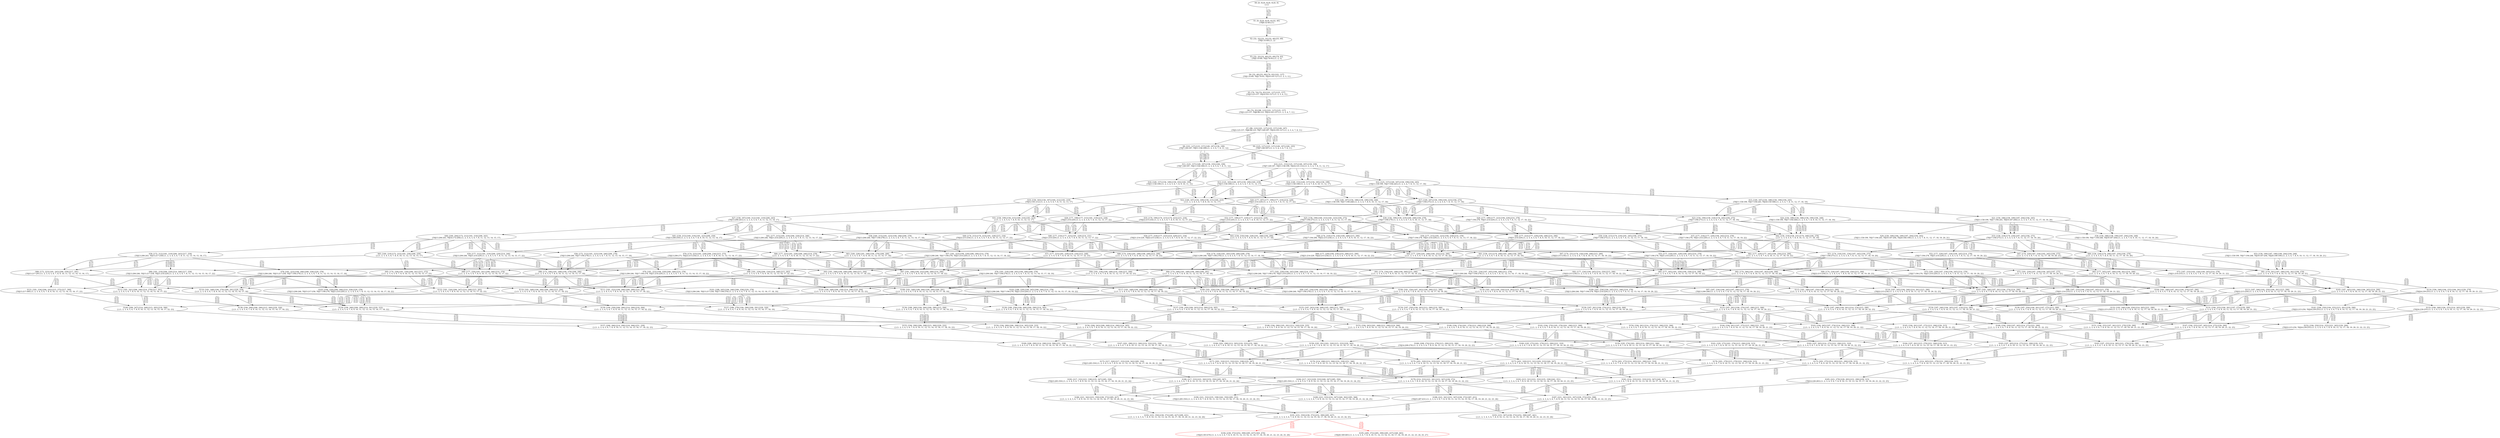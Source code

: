digraph {
	S0[label="S0: [0, 0] [0, 0] [0, 0] [0, 0] \n{}{}"];
	S1[label="S1: [0, 0] [0, 0] [0, 0] [32, 40] \n{T0J0:32-40}{1}"];
	S2[label="S2: [32, 32] [32, 32] [32, 40] [55, 69] \n{T0J1:55-69}{1, 2}"];
	S3[label="S3: [32, 32] [32, 40] [55, 69] [74, 93] \n{T0J1:55-69, T0J2:74-93}{1, 2, 3}"];
	S4[label="S4: [32, 40] [55, 69] [74, 93] [101, 127] \n{T0J1:55-69, T0J2:74-93, T0J10:101-127}{1, 2, 3, 11}"];
	S5[label="S5: [74, 74] [74, 93] [101, 127] [125, 157] \n{T0J3:125-157, T0J10:101-127}{1, 2, 3, 4, 11}"];
	S6[label="S6: [74, 93] [98, 123] [101, 127] [125, 157] \n{T0J3:125-157, T0J6:98-123, T0J10:101-127}{1, 2, 3, 4, 7, 11}"];
	S7[label="S7: [98, 123] [101, 127] [125, 157] [149, 187] \n{T0J3:125-157, T0J6:98-123, T0J7:149-187, T0J10:101-127}{1, 2, 3, 4, 7, 8, 11}"];
	S8[label="S8: [101, 127] [125, 157] [149, 187] [158, 199] \n{T0J7:149-187, T0J11:158-199}{1, 2, 3, 4, 7, 8, 11, 12}"];
	S9[label="S9: [125, 127] [125, 127] [149, 187] [160, 193] \n{T0J7:149-187}{1, 2, 3, 4, 5, 6, 7, 8, 11}"];
	S10[label="S10: [121, 153] [125, 157] [149, 187] [158, 199] \n{T0J7:149-187, T0J11:158-199, T0J16:121-153}{1, 2, 3, 4, 7, 8, 11, 12, 17}"];
	S11[label="S11: [125, 157] [149, 187] [158, 193] [160, 199] \n{T0J7:149-187, T0J11:158-199}{1, 2, 3, 4, 5, 6, 7, 8, 11, 12}"];
	S12[label="S12: [125, 157] [149, 187] [158, 199] [194, 245] \n{T0J11:158-199, T0J17:194-245}{1, 2, 3, 4, 7, 8, 11, 12, 17, 18}"];
	S13[label="S13: [125, 183] [149, 187] [158, 199] [160, 219] \n{T0J11:158-199}{1, 2, 3, 4, 5, 6, 7, 8, 11, 12, 17}"];
	S14[label="S14: [149, 153] [149, 157] [156, 185] [158, 199] \n{T0J11:158-199}{1, 2, 3, 4, 7, 8, 9, 10, 11, 12, 17}"];
	S15[label="S15: [149, 187] [150, 188] [158, 199] [194, 245] \n{T0J11:158-199, T0J17:194-245, T0J18:150-188}{1, 2, 3, 4, 7, 8, 11, 12, 17, 18, 19}"];
	S16[label="S16: [149, 157] [156, 189] [158, 193] [160, 199] \n{T0J11:158-199}{1, 2, 3, 4, 5, 6, 7, 8, 9, 10, 11, 12}"];
	S17[label="S17: [149, 187] [158, 199] [160, 223] [194, 275] \n{T0J17:194-275}{1, 2, 3, 4, 5, 6, 7, 8, 11, 12, 17, 18}"];
	S18[label="S18: [149, 187] [156, 188] [158, 199] [194, 248] \n{T0J11:158-199, T0J17:194-248}{1, 2, 3, 4, 7, 8, 9, 10, 11, 12, 17, 18}"];
	S19[label="S19: [158, 183] [158, 187] [160, 212] [181, 219] \n{T0J12:181-212}{1, 2, 3, 4, 5, 6, 7, 8, 11, 12, 13, 17}"];
	S20[label="S20: [177, 187] [177, 199] [177, 219] [214, 229] \n{T0J21:214-229}{1, 2, 3, 4, 5, 6, 7, 8, 11, 12, 17, 22}"];
	S21[label="S21: [150, 188] [158, 199] [187, 204] [194, 245] \n{T0J11:158-199, T0J17:194-245, T0J19:187-204}{1, 2, 3, 4, 7, 8, 11, 12, 17, 18, 19, 20}"];
	S22[label="S22: [149, 187] [156, 199] [158, 215] [160, 223] \n{}{1, 2, 3, 4, 5, 6, 7, 8, 9, 10, 11, 12, 17}"];
	S23[label="S23: [150, 199] [158, 218] [174, 245] [194, 275] \n{T0J17:194-275}{1, 2, 3, 4, 5, 6, 7, 8, 11, 12, 17, 18, 19}"];
	S24[label="S24: [150, 188] [156, 188] [158, 199] [194, 248] \n{T0J11:158-199, T0J17:194-248}{1, 2, 3, 4, 7, 8, 9, 10, 11, 12, 17, 18, 19}"];
	S25[label="S25: [158, 199] [160, 215] [181, 223] [194, 275] \n{T0J17:194-275}{1, 2, 3, 4, 5, 6, 7, 8, 11, 12, 13, 17, 18}"];
	S26[label="S26: [177, 199] [177, 223] [194, 229] [214, 278] \n{T0J17:194-278, T0J21:214-229}{1, 2, 3, 4, 5, 6, 7, 8, 11, 12, 17, 18, 22}"];
	S27[label="S27: [158, 187] [160, 212] [181, 219] [206, 243] \n{T0J13:206-243}{1, 2, 3, 4, 5, 6, 7, 8, 11, 12, 13, 14, 17}"];
	S28[label="S28: [177, 199] [177, 215] [181, 219] [214, 229] \n{T0J21:214-229}{1, 2, 3, 4, 5, 6, 7, 8, 11, 12, 13, 17, 22}"];
	S29[label="S29: [158, 199] [184, 199] [187, 204] [194, 245] \n{T0J11:158-199, T0J17:194-245, T0J19:187-204, T0J20:184-199}{1, 2, 3, 4, 7, 8, 11, 12, 17, 18, 19, 20, 21}"];
	S30[label="S30: [156, 199] [158, 219] [160, 248] [194, 279] \n{T0J17:194-279}{1, 2, 3, 4, 5, 6, 7, 8, 9, 10, 11, 12, 17, 18}"];
	S31[label="S31: [158, 199] [158, 215] [160, 216] [181, 223] \n{}{1, 2, 3, 4, 5, 6, 7, 8, 9, 10, 11, 12, 13, 17}"];
	S32[label="S32: [177, 199] [177, 219] [177, 223] [214, 229] \n{T0J21:214-229}{1, 2, 3, 4, 5, 6, 7, 8, 9, 10, 11, 12, 17, 22}"];
	S33[label="S33: [158, 218] [174, 234] [187, 245] [194, 275] \n{T0J17:194-275}{1, 2, 3, 4, 5, 6, 7, 8, 11, 12, 17, 18, 19, 20}"];
	S34[label="S34: [156, 188] [158, 199] [187, 204] [194, 248] \n{T0J11:158-199, T0J17:194-248, T0J19:187-204}{1, 2, 3, 4, 7, 8, 9, 10, 11, 12, 17, 18, 19, 20}"];
	S35[label="S35: [174, 199] [174, 215] [174, 223] [215, 234] \n{T0J22:215-234}{1, 2, 3, 4, 5, 6, 7, 8, 9, 10, 11, 12, 17, 23}"];
	S36[label="S36: [158, 215] [174, 218] [181, 245] [194, 275] \n{T0J17:194-275}{1, 2, 3, 4, 5, 6, 7, 8, 11, 12, 13, 17, 18, 19}"];
	S37[label="S37: [177, 218] [177, 229] [194, 245] [214, 278] \n{T0J17:194-278, T0J21:214-229}{1, 2, 3, 4, 5, 6, 7, 8, 11, 12, 17, 18, 19, 22}"];
	S38[label="S38: [160, 215] [181, 223] [194, 246] [206, 278] \n{T0J13:206-246, T0J17:194-278}{1, 2, 3, 4, 5, 6, 7, 8, 11, 12, 13, 14, 17, 18}"];
	S39[label="S39: [177, 215] [181, 223] [194, 229] [214, 278] \n{T0J17:194-278, T0J21:214-229}{1, 2, 3, 4, 5, 6, 7, 8, 11, 12, 13, 17, 18, 22}"];
	S40[label="S40: [160, 204] [172, 212] [181, 219] [206, 243] \n{T0J13:206-243, T0J14:172-204}{1, 2, 3, 4, 5, 6, 7, 8, 11, 12, 13, 14, 15, 17}"];
	S41[label="S41: [177, 215] [181, 219] [206, 229] [214, 246] \n{T0J13:206-246, T0J21:214-229}{1, 2, 3, 4, 5, 6, 7, 8, 11, 12, 13, 14, 17, 22}"];
	S42[label="S42: [156, 219] [158, 231] [174, 248] [194, 279] \n{}{1, 2, 3, 4, 5, 6, 7, 8, 9, 10, 11, 12, 17, 18, 19}"];
	S43[label="S43: [158, 219] [160, 228] [181, 248] [194, 290] \n{}{1, 2, 3, 4, 5, 6, 7, 8, 9, 10, 11, 12, 13, 17, 18}"];
	S44[label="S44: [177, 223] [177, 229] [194, 248] [214, 290] \n{T0J21:214-229}{1, 2, 3, 4, 5, 6, 7, 8, 9, 10, 11, 12, 17, 18, 22}"];
	S45[label="S45: [158, 215] [160, 219] [181, 223] [206, 259] \n{T0J13:206-259}{1, 2, 3, 4, 5, 6, 7, 8, 9, 10, 11, 12, 13, 14, 17}"];
	S46[label="S46: [177, 219] [177, 223] [181, 229] [214, 231] \n{T0J21:214-229}{1, 2, 3, 4, 5, 6, 7, 8, 9, 10, 11, 12, 13, 17, 22}"];
	S47[label="S47: [174, 229] [187, 234] [192, 245] [194, 275] \n{}{1, 2, 3, 4, 5, 6, 7, 8, 11, 12, 17, 18, 19, 20, 21}"];
	S48[label="S48: [174, 219] [174, 234] [194, 248] [215, 290] \n{T0J17:194-290, T0J22:215-234}{1, 2, 3, 4, 5, 6, 7, 8, 9, 10, 11, 12, 17, 18, 23}"];
	S49[label="S49: [174, 215] [174, 223] [181, 228] [215, 234] \n{T0J22:215-234}{1, 2, 3, 4, 5, 6, 7, 8, 9, 10, 11, 12, 13, 17, 23}"];
	S50[label="S50: [177, 219] [177, 223] [214, 229] [215, 234] \n{T0J21:214-229, T0J22:215-234}{1, 2, 3, 4, 5, 6, 7, 8, 9, 10, 11, 12, 17, 22, 23}"];
	S51[label="S51: [174, 218] [181, 234] [187, 245] [194, 275] \n{T0J17:194-275}{1, 2, 3, 4, 5, 6, 7, 8, 11, 12, 13, 17, 18, 19, 20}"];
	S52[label="S52: [177, 229] [187, 234] [194, 245] [214, 278] \n{T0J17:194-278, T0J21:214-229}{1, 2, 3, 4, 5, 6, 7, 8, 11, 12, 17, 18, 19, 20, 22}"];
	S53[label="S53: [158, 199] [187, 199] [190, 204] [194, 248] \n{T0J11:158-199, T0J17:194-248, T0J19:187-204, T0J20:190-199}{1, 2, 3, 4, 7, 8, 9, 10, 11, 12, 17, 18, 19, 20, 21}"];
	S54[label="S54: [174, 218] [181, 245] [194, 246] [206, 278] \n{T0J13:206-246, T0J17:194-278}{1, 2, 3, 4, 5, 6, 7, 8, 11, 12, 13, 14, 17, 18, 19}"];
	S55[label="S55: [177, 218] [181, 229] [194, 245] [214, 278] \n{T0J17:194-278, T0J21:214-229}{1, 2, 3, 4, 5, 6, 7, 8, 11, 12, 13, 17, 18, 19, 22}"];
	S56[label="S56: [172, 212] [181, 223] [194, 246] [206, 278] \n{T0J13:206-246, T0J17:194-278}{1, 2, 3, 4, 5, 6, 7, 8, 11, 12, 13, 14, 15, 17, 18}"];
	S57[label="S57: [181, 223] [194, 229] [206, 246] [214, 278] \n{T0J13:206-246, T0J17:194-278, T0J21:214-229}{1, 2, 3, 4, 5, 6, 7, 8, 11, 12, 13, 14, 17, 18, 22}"];
	S58[label="S58: [172, 212] [181, 219] [206, 243] [217, 258] \n{T0J13:206-243, T0J15:217-258}{1, 2, 3, 4, 5, 6, 7, 8, 11, 12, 13, 14, 15, 16, 17}"];
	S59[label="S59: [177, 212] [181, 219] [206, 229] [214, 246] \n{T0J13:206-246, T0J21:214-229}{1, 2, 3, 4, 5, 6, 7, 8, 11, 12, 13, 14, 15, 17, 22}"];
	S60[label="S60: [158, 234] [174, 246] [187, 250] [194, 279] \n{}{1, 2, 3, 4, 5, 6, 7, 8, 9, 10, 11, 12, 17, 18, 19, 20}"];
	S61[label="S61: [158, 231] [174, 248] [181, 248] [194, 290] \n{}{1, 2, 3, 4, 5, 6, 7, 8, 9, 10, 11, 12, 13, 17, 18, 19}"];
	S62[label="S62: [177, 229] [177, 245] [194, 250] [214, 290] \n{}{1, 2, 3, 4, 5, 6, 7, 8, 9, 10, 11, 12, 17, 18, 19, 22}"];
	S63[label="S63: [160, 228] [181, 248] [194, 279] [206, 290] \n{}{1, 2, 3, 4, 5, 6, 7, 8, 9, 10, 11, 12, 13, 14, 17, 18}"];
	S64[label="S64: [177, 229] [181, 248] [194, 252] [214, 290] \n{}{1, 2, 3, 4, 5, 6, 7, 8, 9, 10, 11, 12, 13, 17, 18, 22}"];
	S65[label="S65: [160, 219] [172, 223] [181, 236] [206, 259] \n{}{1, 2, 3, 4, 5, 6, 7, 8, 9, 10, 11, 12, 13, 14, 15, 17}"];
	S66[label="S66: [177, 223] [181, 229] [206, 246] [214, 279] \n{}{1, 2, 3, 4, 5, 6, 7, 8, 9, 10, 11, 12, 13, 14, 17, 22}"];
	S67[label="S67: [174, 231] [174, 234] [194, 248] [215, 290] \n{T0J22:215-234}{1, 2, 3, 4, 5, 6, 7, 8, 9, 10, 11, 12, 17, 18, 19, 23}"];
	S68[label="S68: [174, 234] [181, 248] [194, 248] [215, 290] \n{}{1, 2, 3, 4, 5, 6, 7, 8, 9, 10, 11, 12, 13, 17, 18, 23}"];
	S69[label="S69: [177, 229] [194, 234] [214, 248] [215, 290] \n{T0J21:214-229, T0J22:215-234}{1, 2, 3, 4, 5, 6, 7, 8, 9, 10, 11, 12, 17, 18, 22, 23}"];
	S70[label="S70: [174, 223] [181, 228] [206, 234] [215, 275] \n{T0J13:206-275, T0J22:215-234}{1, 2, 3, 4, 5, 6, 7, 8, 9, 10, 11, 12, 13, 14, 17, 23}"];
	S71[label="S71: [177, 223] [181, 229] [214, 234] [215, 248] \n{}{1, 2, 3, 4, 5, 6, 7, 8, 9, 10, 11, 12, 13, 17, 22, 23}"];
	S72[label="S72: [181, 229] [187, 234] [194, 245] [197, 275] \n{}{1, 2, 3, 4, 5, 6, 7, 8, 11, 12, 13, 17, 18, 19, 20, 21}"];
	S73[label="S73: [187, 233] [192, 234] [194, 245] [214, 278] \n{T0J21:214-233}{1, 2, 3, 4, 5, 6, 7, 8, 11, 12, 17, 18, 19, 20, 21, 22}"];
	S74[label="S74: [181, 234] [187, 245] [194, 246] [212, 278] \n{T0J13:206-246, T0J17:194-278}{1, 2, 3, 4, 5, 6, 7, 8, 11, 12, 13, 14, 17, 18, 19, 20}"];
	S75[label="S75: [181, 229] [187, 234] [194, 245] [214, 278] \n{T0J17:194-278, T0J21:214-229}{1, 2, 3, 4, 5, 6, 7, 8, 11, 12, 13, 17, 18, 19, 20, 22}"];
	S76[label="S76: [181, 218] [188, 245] [194, 246] [206, 278] \n{T0J13:206-246, T0J17:194-278}{1, 2, 3, 4, 5, 6, 7, 8, 11, 12, 13, 14, 15, 17, 18, 19}"];
	S77[label="S77: [181, 229] [194, 245] [206, 246] [214, 278] \n{T0J13:206-246, T0J17:194-278, T0J21:214-229}{1, 2, 3, 4, 5, 6, 7, 8, 11, 12, 13, 14, 17, 18, 19, 22}"];
	S78[label="S78: [181, 223] [194, 246] [206, 258] [229, 278] \n{T0J13:206-246, T0J15:217-258, T0J17:194-278}{1, 2, 3, 4, 5, 6, 7, 8, 11, 12, 13, 14, 15, 16, 17, 18}"];
	S79[label="S79: [181, 223] [194, 229] [206, 246] [214, 278] \n{T0J13:206-246, T0J17:194-278, T0J21:214-229}{1, 2, 3, 4, 5, 6, 7, 8, 11, 12, 13, 14, 15, 17, 18, 22}"];
	S80[label="S80: [181, 219] [206, 229] [214, 246] [217, 258] \n{T0J13:206-246, T0J15:217-258, T0J21:214-229}{1, 2, 3, 4, 5, 6, 7, 8, 11, 12, 13, 14, 15, 16, 17, 22}"];
	S81[label="S81: [174, 241] [187, 246] [192, 261] [194, 279] \n{}{1, 2, 3, 4, 5, 6, 7, 8, 9, 10, 11, 12, 17, 18, 19, 20, 21}"];
	S82[label="S82: [174, 246] [181, 250] [187, 263] [194, 290] \n{}{1, 2, 3, 4, 5, 6, 7, 8, 9, 10, 11, 12, 13, 17, 18, 19, 20}"];
	S83[label="S83: [177, 245] [187, 246] [194, 261] [214, 290] \n{}{1, 2, 3, 4, 5, 6, 7, 8, 9, 10, 11, 12, 17, 18, 19, 20, 22}"];
	S84[label="S84: [174, 248] [181, 248] [194, 290] [206, 291] \n{}{1, 2, 3, 4, 5, 6, 7, 8, 9, 10, 11, 12, 13, 14, 17, 18, 19}"];
	S85[label="S85: [177, 245] [181, 250] [194, 258] [214, 290] \n{}{1, 2, 3, 4, 5, 6, 7, 8, 9, 10, 11, 12, 13, 17, 18, 19, 22}"];
	S86[label="S86: [172, 246] [181, 248] [194, 279] [206, 290] \n{}{1, 2, 3, 4, 5, 6, 7, 8, 9, 10, 11, 12, 13, 14, 15, 17, 18}"];
	S87[label="S87: [181, 248] [194, 252] [206, 289] [214, 290] \n{}{1, 2, 3, 4, 5, 6, 7, 8, 9, 10, 11, 12, 13, 14, 17, 18, 22}"];
	S88[label="S88: [172, 223] [181, 243] [206, 259] [217, 291] \n{T0J15:217-291}{1, 2, 3, 4, 5, 6, 7, 8, 9, 10, 11, 12, 13, 14, 15, 16, 17}"];
	S89[label="S89: [177, 229] [181, 241] [206, 246] [214, 279] \n{}{1, 2, 3, 4, 5, 6, 7, 8, 9, 10, 11, 12, 13, 14, 15, 17, 22}"];
	S90[label="S90: [174, 234] [187, 246] [194, 250] [215, 290] \n{T0J22:215-234}{1, 2, 3, 4, 5, 6, 7, 8, 9, 10, 11, 12, 17, 18, 19, 20, 23}"];
	S91[label="S91: [174, 234] [181, 248] [194, 260] [215, 290] \n{}{1, 2, 3, 4, 5, 6, 7, 8, 9, 10, 11, 12, 13, 17, 18, 19, 23}"];
	S92[label="S92: [177, 234] [194, 245] [214, 250] [215, 290] \n{T0J22:215-234}{1, 2, 3, 4, 5, 6, 7, 8, 9, 10, 11, 12, 17, 18, 19, 22, 23}"];
	S93[label="S93: [181, 248] [194, 248] [206, 290] [215, 294] \n{}{1, 2, 3, 4, 5, 6, 7, 8, 9, 10, 11, 12, 13, 14, 17, 18, 23}"];
	S94[label="S94: [181, 234] [194, 248] [214, 258] [215, 290] \n{}{1, 2, 3, 4, 5, 6, 7, 8, 9, 10, 11, 12, 13, 17, 18, 22, 23}"];
	S95[label="S95: [174, 228] [181, 234] [206, 241] [215, 275] \n{}{1, 2, 3, 4, 5, 6, 7, 8, 9, 10, 11, 12, 13, 14, 15, 17, 23}"];
	S96[label="S96: [181, 229] [206, 234] [214, 248] [215, 283] \n{}{1, 2, 3, 4, 5, 6, 7, 8, 9, 10, 11, 12, 13, 14, 17, 22, 23}"];
	S97[label="S97: [187, 234] [194, 245] [197, 246] [215, 278] \n{T0J13:206-246}{1, 2, 3, 4, 5, 6, 7, 8, 11, 12, 13, 14, 17, 18, 19, 20, 21}"];
	S98[label="S98: [187, 233] [194, 234] [197, 245] [215, 278] \n{T0J21:214-233}{1, 2, 3, 4, 5, 6, 7, 8, 11, 12, 13, 17, 18, 19, 20, 21, 22}"];
	S99[label="S99: [187, 234] [194, 245] [195, 246] [212, 278] \n{T0J13:206-246, T0J17:194-278}{1, 2, 3, 4, 5, 6, 7, 8, 11, 12, 13, 14, 15, 17, 18, 19, 20}"];
	S100[label="S100: [187, 234] [194, 245] [212, 246] [218, 278] \n{T0J13:206-246, T0J17:194-278, T0J21:214-229}{1, 2, 3, 4, 5, 6, 7, 8, 11, 12, 13, 14, 17, 18, 19, 20, 22}"];
	S101[label="S101: [188, 245] [194, 246] [206, 258] [229, 278] \n{T0J13:206-246, T0J15:217-258, T0J17:194-278}{1, 2, 3, 4, 5, 6, 7, 8, 11, 12, 13, 14, 15, 16, 17, 18, 19}"];
	S102[label="S102: [188, 229] [194, 245] [206, 246] [214, 278] \n{T0J13:206-246, T0J17:194-278, T0J21:214-229}{1, 2, 3, 4, 5, 6, 7, 8, 11, 12, 13, 14, 15, 17, 18, 19, 22}"];
	S103[label="S103: [194, 229] [206, 246] [214, 258] [229, 278] \n{T0J13:206-246, T0J15:217-258, T0J17:194-278, T0J21:214-229}{1, 2, 3, 4, 5, 6, 7, 8, 11, 12, 13, 14, 15, 16, 17, 18, 22}"];
	S104[label="S104: [181, 246] [187, 261] [194, 270] [197, 290] \n{}{1, 2, 3, 4, 5, 6, 7, 8, 9, 10, 11, 12, 13, 17, 18, 19, 20, 21}"];
	S105[label="S105: [187, 245] [192, 246] [194, 265] [214, 290] \n{}{1, 2, 3, 4, 5, 6, 7, 8, 9, 10, 11, 12, 17, 18, 19, 20, 21, 22}"];
	S106[label="S106: [181, 250] [187, 263] [194, 290] [212, 306] \n{}{1, 2, 3, 4, 5, 6, 7, 8, 9, 10, 11, 12, 13, 14, 17, 18, 19, 20}"];
	S107[label="S107: [181, 246] [187, 261] [194, 274] [214, 290] \n{}{1, 2, 3, 4, 5, 6, 7, 8, 9, 10, 11, 12, 13, 17, 18, 19, 20, 22}"];
	S108[label="S108: [181, 248] [188, 266] [194, 290] [206, 291] \n{}{1, 2, 3, 4, 5, 6, 7, 8, 9, 10, 11, 12, 13, 14, 15, 17, 18, 19}"];
	S109[label="S109: [181, 250] [194, 258] [206, 290] [214, 305] \n{}{1, 2, 3, 4, 5, 6, 7, 8, 9, 10, 11, 12, 13, 14, 17, 18, 19, 22}"];
	S110[label="S110: [181, 248] [194, 279] [206, 291] [229, 318] \n{}{1, 2, 3, 4, 5, 6, 7, 8, 9, 10, 11, 12, 13, 14, 15, 16, 17, 18}"];
	S111[label="S111: [181, 252] [194, 266] [206, 289] [214, 290] \n{}{1, 2, 3, 4, 5, 6, 7, 8, 9, 10, 11, 12, 13, 14, 15, 17, 18, 22}"];
	S112[label="S112: [181, 241] [206, 246] [214, 279] [217, 301] \n{}{1, 2, 3, 4, 5, 6, 7, 8, 9, 10, 11, 12, 13, 14, 15, 16, 17, 22}"];
	S113[label="S113: [187, 246] [192, 250] [194, 261] [215, 290] \n{T0J22:215-250}{1, 2, 3, 4, 5, 6, 7, 8, 9, 10, 11, 12, 17, 18, 19, 20, 21, 23}"];
	S114[label="S114: [194, 246] [194, 255] [194, 261] [239, 279] \n{T0J24:239-255}{1, 2, 3, 4, 5, 6, 7, 8, 9, 10, 11, 12, 17, 18, 19, 20, 21, 25}"];
	S115[label="S115: [181, 246] [187, 250] [194, 263] [215, 290] \n{}{1, 2, 3, 4, 5, 6, 7, 8, 9, 10, 11, 12, 13, 17, 18, 19, 20, 23}"];
	S116[label="S116: [187, 245] [194, 246] [214, 261] [215, 290] \n{T0J22:215-234}{1, 2, 3, 4, 5, 6, 7, 8, 9, 10, 11, 12, 17, 18, 19, 20, 22, 23}"];
	S117[label="S117: [181, 248] [194, 260] [206, 290] [215, 294] \n{}{1, 2, 3, 4, 5, 6, 7, 8, 9, 10, 11, 12, 13, 14, 17, 18, 19, 23}"];
	S118[label="S118: [181, 245] [194, 250] [214, 263] [215, 290] \n{}{1, 2, 3, 4, 5, 6, 7, 8, 9, 10, 11, 12, 13, 17, 18, 19, 22, 23}"];
	S119[label="S119: [181, 248] [194, 266] [206, 290] [215, 294] \n{}{1, 2, 3, 4, 5, 6, 7, 8, 9, 10, 11, 12, 13, 14, 15, 17, 18, 23}"];
	S120[label="S120: [194, 248] [206, 258] [214, 290] [218, 294] \n{}{1, 2, 3, 4, 5, 6, 7, 8, 9, 10, 11, 12, 13, 14, 17, 18, 22, 23}"];
	S121[label="S121: [181, 234] [206, 243] [215, 275] [217, 300] \n{T0J15:217-300}{1, 2, 3, 4, 5, 6, 7, 8, 9, 10, 11, 12, 13, 14, 15, 16, 17, 23}"];
	S122[label="S122: [181, 234] [206, 247] [214, 248] [215, 283] \n{}{1, 2, 3, 4, 5, 6, 7, 8, 9, 10, 11, 12, 13, 14, 15, 17, 22, 23}"];
	S123[label="S123: [187, 261] [194, 270] [197, 290] [215, 306] \n{}{1, 2, 3, 4, 5, 6, 7, 8, 9, 10, 11, 12, 13, 14, 17, 18, 19, 20, 21}"];
	S124[label="S124: [187, 246] [194, 265] [197, 274] [214, 290] \n{}{1, 2, 3, 4, 5, 6, 7, 8, 9, 10, 11, 12, 13, 17, 18, 19, 20, 21, 22}"];
	S125[label="S125: [187, 263] [194, 268] [195, 290] [212, 306] \n{}{1, 2, 3, 4, 5, 6, 7, 8, 9, 10, 11, 12, 13, 14, 15, 17, 18, 19, 20}"];
	S126[label="S126: [187, 261] [194, 274] [212, 290] [218, 306] \n{}{1, 2, 3, 4, 5, 6, 7, 8, 9, 10, 11, 12, 13, 14, 17, 18, 19, 20, 22}"];
	S127[label="S127: [188, 279] [194, 290] [206, 291] [229, 320] \n{}{1, 2, 3, 4, 5, 6, 7, 8, 9, 10, 11, 12, 13, 14, 15, 16, 17, 18, 19}"];
	S128[label="S128: [188, 258] [194, 268] [206, 290] [214, 305] \n{}{1, 2, 3, 4, 5, 6, 7, 8, 9, 10, 11, 12, 13, 14, 15, 17, 18, 19, 22}"];
	S129[label="S129: [194, 266] [206, 289] [214, 301] [229, 333] \n{}{1, 2, 3, 4, 5, 6, 7, 8, 9, 10, 11, 12, 13, 14, 15, 16, 17, 18, 22}"];
	S130[label="S130: [187, 250] [194, 261] [197, 275] [215, 290] \n{}{1, 2, 3, 4, 5, 6, 7, 8, 9, 10, 11, 12, 13, 17, 18, 19, 20, 21, 23}"];
	S131[label="S131: [194, 255] [194, 261] [197, 275] [239, 290] \n{}{1, 2, 3, 4, 5, 6, 7, 8, 9, 10, 11, 12, 13, 17, 18, 19, 20, 21, 25}"];
	S132[label="S132: [192, 246] [194, 250] [214, 265] [221, 290] \n{T0J22:215-250}{1, 2, 3, 4, 5, 6, 7, 8, 9, 10, 11, 12, 17, 18, 19, 20, 21, 22, 23}"];
	S133[label="S133: [194, 246] [194, 255] [214, 265] [239, 290] \n{T0J24:239-255}{1, 2, 3, 4, 5, 6, 7, 8, 9, 10, 11, 12, 17, 18, 19, 20, 21, 22, 25}"];
	S134[label="S134: [187, 250] [194, 263] [212, 290] [219, 306] \n{}{1, 2, 3, 4, 5, 6, 7, 8, 9, 10, 11, 12, 13, 14, 17, 18, 19, 20, 23}"];
	S135[label="S135: [187, 246] [194, 261] [214, 274] [215, 290] \n{}{1, 2, 3, 4, 5, 6, 7, 8, 9, 10, 11, 12, 13, 17, 18, 19, 20, 22, 23}"];
	S136[label="S136: [188, 260] [194, 266] [206, 290] [215, 294] \n{}{1, 2, 3, 4, 5, 6, 7, 8, 9, 10, 11, 12, 13, 14, 15, 17, 18, 19, 23}"];
	S137[label="S137: [194, 250] [206, 263] [214, 290] [218, 305] \n{}{1, 2, 3, 4, 5, 6, 7, 8, 9, 10, 11, 12, 13, 14, 17, 18, 19, 22, 23}"];
	S138[label="S138: [194, 266] [206, 290] [215, 300] [229, 326] \n{}{1, 2, 3, 4, 5, 6, 7, 8, 9, 10, 11, 12, 13, 14, 15, 16, 17, 18, 23}"];
	S139[label="S139: [194, 258] [206, 266] [214, 290] [218, 294] \n{}{1, 2, 3, 4, 5, 6, 7, 8, 9, 10, 11, 12, 13, 14, 15, 17, 18, 22, 23}"];
	S140[label="S140: [206, 247] [214, 248] [215, 283] [218, 306] \n{}{1, 2, 3, 4, 5, 6, 7, 8, 9, 10, 11, 12, 13, 14, 15, 16, 17, 22, 23}"];
	S141[label="S141: [194, 250] [194, 255] [215, 261] [239, 290] \n{T0J22:215-250, T0J24:239-255}{1, 2, 3, 4, 5, 6, 7, 8, 9, 10, 11, 12, 17, 18, 19, 20, 21, 23, 25}"];
	S142[label="S142: [194, 270] [195, 279] [201, 290] [215, 306] \n{}{1, 2, 3, 4, 5, 6, 7, 8, 9, 10, 11, 12, 13, 14, 15, 17, 18, 19, 20, 21}"];
	S143[label="S143: [194, 265] [197, 274] [214, 290] [221, 306] \n{}{1, 2, 3, 4, 5, 6, 7, 8, 9, 10, 11, 12, 13, 14, 17, 18, 19, 20, 21, 22}"];
	S144[label="S144: [194, 261] [197, 275] [215, 290] [221, 310] \n{}{1, 2, 3, 4, 5, 6, 7, 8, 9, 10, 11, 12, 13, 14, 17, 18, 19, 20, 21, 23}"];
	S145[label="S145: [194, 261] [197, 275] [215, 290] [239, 315] \n{}{1, 2, 3, 4, 5, 6, 7, 8, 9, 10, 11, 12, 13, 14, 17, 18, 19, 20, 21, 25}"];
	S146[label="S146: [194, 250] [197, 265] [214, 275] [221, 290] \n{}{1, 2, 3, 4, 5, 6, 7, 8, 9, 10, 11, 12, 13, 17, 18, 19, 20, 21, 22, 23}"];
	S147[label="S147: [194, 255] [197, 265] [214, 275] [239, 290] \n{}{1, 2, 3, 4, 5, 6, 7, 8, 9, 10, 11, 12, 13, 17, 18, 19, 20, 21, 22, 25}"];
	S148[label="S148: [194, 290] [195, 291] [212, 320] [229, 335] \n{}{1, 2, 3, 4, 5, 6, 7, 8, 9, 10, 11, 12, 13, 14, 15, 16, 17, 18, 19, 20}"];
	S149[label="S149: [194, 274] [201, 279] [212, 290] [218, 306] \n{}{1, 2, 3, 4, 5, 6, 7, 8, 9, 10, 11, 12, 13, 14, 15, 17, 18, 19, 20, 22}"];
	S150[label="S150: [194, 289] [206, 298] [214, 305] [229, 333] \n{}{1, 2, 3, 4, 5, 6, 7, 8, 9, 10, 11, 12, 13, 14, 15, 16, 17, 18, 19, 22}"];
	S151[label="S151: [194, 255] [197, 261] [215, 279] [239, 290] \n{}{1, 2, 3, 4, 5, 6, 7, 8, 9, 10, 11, 12, 13, 17, 18, 19, 20, 21, 23, 25}"];
	S152[label="S152: [194, 250] [214, 255] [221, 265] [239, 290] \n{T0J22:215-250, T0J24:239-255}{1, 2, 3, 4, 5, 6, 7, 8, 9, 10, 11, 12, 17, 18, 19, 20, 21, 22, 23, 25}"];
	S153[label="S153: [194, 263] [201, 268] [212, 290] [219, 306] \n{}{1, 2, 3, 4, 5, 6, 7, 8, 9, 10, 11, 12, 13, 14, 15, 17, 18, 19, 20, 23}"];
	S154[label="S154: [194, 261] [214, 274] [215, 290] [232, 306] \n{}{1, 2, 3, 4, 5, 6, 7, 8, 9, 10, 11, 12, 13, 14, 17, 18, 19, 20, 22, 23}"];
	S155[label="S155: [194, 290] [206, 298] [215, 300] [229, 332] \n{}{1, 2, 3, 4, 5, 6, 7, 8, 9, 10, 11, 12, 13, 14, 15, 16, 17, 18, 19, 23}"];
	S156[label="S156: [206, 263] [208, 268] [214, 290] [218, 305] \n{}{1, 2, 3, 4, 5, 6, 7, 8, 9, 10, 11, 12, 13, 14, 15, 17, 18, 19, 22, 23}"];
	S157[label="S157: [206, 266] [214, 290] [218, 306] [251, 339] \n{}{1, 2, 3, 4, 5, 6, 7, 8, 9, 10, 11, 12, 13, 14, 15, 16, 17, 18, 22, 23}"];
	S158[label="S158: [195, 291] [201, 320] [215, 333] [229, 342] \n{}{1, 2, 3, 4, 5, 6, 7, 8, 9, 10, 11, 12, 13, 14, 15, 16, 17, 18, 19, 20, 21}"];
	S159[label="S159: [195, 274] [201, 283] [214, 290] [221, 306] \n{}{1, 2, 3, 4, 5, 6, 7, 8, 9, 10, 11, 12, 13, 14, 15, 17, 18, 19, 20, 21, 22}"];
	S160[label="S160: [195, 275] [201, 279] [215, 290] [221, 310] \n{}{1, 2, 3, 4, 5, 6, 7, 8, 9, 10, 11, 12, 13, 14, 15, 17, 18, 19, 20, 21, 23}"];
	S161[label="S161: [195, 275] [201, 279] [215, 290] [239, 315] \n{}{1, 2, 3, 4, 5, 6, 7, 8, 9, 10, 11, 12, 13, 14, 15, 17, 18, 19, 20, 21, 25}"];
	S162[label="S162: [197, 265] [214, 275] [221, 290] [231, 310] \n{}{1, 2, 3, 4, 5, 6, 7, 8, 9, 10, 11, 12, 13, 14, 17, 18, 19, 20, 21, 22, 23}"];
	S163[label="S163: [197, 265] [214, 275] [221, 290] [239, 315] \n{}{1, 2, 3, 4, 5, 6, 7, 8, 9, 10, 11, 12, 13, 14, 17, 18, 19, 20, 21, 22, 25}"];
	S164[label="S164: [197, 261] [215, 279] [221, 290] [239, 315] \n{}{1, 2, 3, 4, 5, 6, 7, 8, 9, 10, 11, 12, 13, 14, 17, 18, 19, 20, 21, 23, 25}"];
	S165[label="S165: [197, 255] [214, 265] [221, 279] [239, 290] \n{}{1, 2, 3, 4, 5, 6, 7, 8, 9, 10, 11, 12, 13, 17, 18, 19, 20, 21, 22, 23, 25}"];
	S166[label="S166: [201, 298] [212, 305] [218, 333] [232, 346] \n{}{1, 2, 3, 4, 5, 6, 7, 8, 9, 10, 11, 12, 13, 14, 15, 16, 17, 18, 19, 20, 22}"];
	S167[label="S167: [201, 298] [212, 300] [219, 332] [232, 338] \n{}{1, 2, 3, 4, 5, 6, 7, 8, 9, 10, 11, 12, 13, 14, 15, 16, 17, 18, 19, 20, 23}"];
	S168[label="S168: [208, 274] [214, 279] [215, 290] [232, 306] \n{T0J14:208-279}{1, 2, 3, 4, 5, 6, 7, 8, 9, 10, 11, 12, 13, 14, 15, 17, 18, 19, 20, 22, 23}"];
	S169[label="S169: [208, 290] [214, 298] [218, 306] [251, 339] \n{}{1, 2, 3, 4, 5, 6, 7, 8, 9, 10, 11, 12, 13, 14, 15, 16, 17, 18, 19, 22, 23}"];
	S170[label="S170: [201, 320] [214, 333] [221, 341] [232, 346] \n{}{1, 2, 3, 4, 5, 6, 7, 8, 9, 10, 11, 12, 13, 14, 15, 16, 17, 18, 19, 20, 21, 22}"];
	S171[label="S171: [201, 316] [215, 332] [221, 338] [235, 347] \n{}{1, 2, 3, 4, 5, 6, 7, 8, 9, 10, 11, 12, 13, 14, 15, 16, 17, 18, 19, 20, 21, 23}"];
	S172[label="S172: [217, 320] [217, 333] [229, 342] [285, 350] \n{T0J23:285-350}{1, 2, 3, 4, 5, 6, 7, 8, 9, 10, 11, 12, 13, 14, 15, 16, 17, 18, 19, 20, 21, 24}"];
	S173[label="S173: [201, 320] [215, 321] [229, 333] [240, 347] \n{}{1, 2, 3, 4, 5, 6, 7, 8, 9, 10, 11, 12, 13, 14, 15, 16, 17, 18, 19, 20, 21, 25}"];
	S174[label="S174: [201, 275] [214, 283] [221, 290] [231, 310] \n{}{1, 2, 3, 4, 5, 6, 7, 8, 9, 10, 11, 12, 13, 14, 15, 17, 18, 19, 20, 21, 22, 23}"];
	S175[label="S175: [201, 275] [214, 283] [221, 290] [239, 315] \n{}{1, 2, 3, 4, 5, 6, 7, 8, 9, 10, 11, 12, 13, 14, 15, 17, 18, 19, 20, 21, 22, 25}"];
	S176[label="S176: [201, 279] [215, 279] [221, 290] [239, 315] \n{}{1, 2, 3, 4, 5, 6, 7, 8, 9, 10, 11, 12, 13, 14, 15, 17, 18, 19, 20, 21, 23, 25}"];
	S177[label="S177: [214, 265] [221, 279] [231, 290] [239, 315] \n{}{1, 2, 3, 4, 5, 6, 7, 8, 9, 10, 11, 12, 13, 14, 17, 18, 19, 20, 21, 22, 23, 25}"];
	S178[label="S178: [214, 298] [215, 306] [232, 338] [251, 346] \n{}{1, 2, 3, 4, 5, 6, 7, 8, 9, 10, 11, 12, 13, 14, 15, 16, 17, 18, 19, 20, 22, 23}"];
	S179[label="S179: [214, 333] [221, 341] [231, 347] [238, 372] \n{}{1, 2, 3, 4, 5, 6, 7, 8, 9, 10, 11, 12, 13, 14, 15, 16, 17, 18, 19, 20, 21, 22, 23}"];
	S180[label="S180: [217, 333] [221, 342] [232, 350] [285, 367] \n{}{1, 2, 3, 4, 5, 6, 7, 8, 9, 10, 11, 12, 13, 14, 15, 16, 17, 18, 19, 20, 21, 22, 24}"];
	S181[label="S181: [214, 333] [221, 333] [232, 347] [240, 367] \n{}{1, 2, 3, 4, 5, 6, 7, 8, 9, 10, 11, 12, 13, 14, 15, 16, 17, 18, 19, 20, 21, 22, 25}"];
	S182[label="S182: [217, 332] [221, 338] [235, 347] [285, 350] \n{T0J23:285-350}{1, 2, 3, 4, 5, 6, 7, 8, 9, 10, 11, 12, 13, 14, 15, 16, 17, 18, 19, 20, 21, 23, 24}"];
	S183[label="S183: [215, 321] [221, 332] [235, 338] [242, 351] \n{}{1, 2, 3, 4, 5, 6, 7, 8, 9, 10, 11, 12, 13, 14, 15, 16, 17, 18, 19, 20, 21, 23, 25}"];
	S184[label="S184: [217, 321] [229, 333] [240, 347] [285, 350] \n{T0J23:285-350}{1, 2, 3, 4, 5, 6, 7, 8, 9, 10, 11, 12, 13, 14, 15, 16, 17, 18, 19, 20, 21, 24, 25}"];
	S185[label="S185: [221, 279] [228, 283] [231, 290] [239, 315] \n{T0J14:228-283}{1, 2, 3, 4, 5, 6, 7, 8, 9, 10, 11, 12, 13, 14, 15, 17, 18, 19, 20, 21, 22, 23, 25}"];
	S186[label="S186: [221, 342] [231, 350] [238, 372] [285, 427] \n{}{1, 2, 3, 4, 5, 6, 7, 8, 9, 10, 11, 12, 13, 14, 15, 16, 17, 18, 19, 20, 21, 22, 23, 24}"];
	S187[label="S187: [221, 341] [231, 347] [238, 372] [252, 398] \n{}{1, 2, 3, 4, 5, 6, 7, 8, 9, 10, 11, 12, 13, 14, 15, 16, 17, 18, 19, 20, 21, 22, 23, 25}"];
	S188[label="S188: [221, 341] [231, 347] [238, 372] [287, 431] \n{T0J25:287-431}{1, 2, 3, 4, 5, 6, 7, 8, 9, 10, 11, 12, 13, 14, 15, 16, 17, 18, 19, 20, 21, 22, 23, 26}"];
	S189[label="S189: [221, 333] [232, 347] [240, 362] [285, 368] \n{}{1, 2, 3, 4, 5, 6, 7, 8, 9, 10, 11, 12, 13, 14, 15, 16, 17, 18, 19, 20, 21, 22, 24, 25}"];
	S190[label="S190: [221, 332] [235, 338] [242, 350] [285, 351] \n{T0J23:285-350}{1, 2, 3, 4, 5, 6, 7, 8, 9, 10, 11, 12, 13, 14, 15, 16, 17, 18, 19, 20, 21, 23, 24, 25}"];
	S191[label="S191: [231, 350] [238, 372] [252, 399] [285, 437] \n{}{1, 2, 3, 4, 5, 6, 7, 8, 9, 10, 11, 12, 13, 14, 15, 16, 17, 18, 19, 20, 21, 22, 23, 24, 25}"];
	S192[label="S192: [231, 350] [238, 372] [285, 427] [289, 431] \n{}{1, 2, 3, 4, 5, 6, 7, 8, 9, 10, 11, 12, 13, 14, 15, 16, 17, 18, 19, 20, 21, 22, 23, 24, 26}"];
	S193[label="S193: [231, 347] [238, 372] [252, 398] [287, 441] \n{}{1, 2, 3, 4, 5, 6, 7, 8, 9, 10, 11, 12, 13, 14, 15, 16, 17, 18, 19, 20, 21, 22, 23, 25, 26}"];
	S194[label="S194: [238, 372] [252, 399] [285, 437] [303, 476] \n{T0J25:303-476}{1, 2, 3, 4, 5, 6, 7, 8, 9, 10, 11, 12, 13, 14, 15, 16, 17, 18, 19, 20, 21, 22, 23, 24, 25, 26}"];
	S195[label="S195: [285, 372] [285, 399] [285, 437] [349, 465] \n{T0J26:349-465}{1, 2, 3, 4, 5, 6, 7, 8, 9, 10, 11, 12, 13, 14, 15, 16, 17, 18, 19, 20, 21, 22, 23, 24, 25, 27}"];
	S0 -> S1[label="T0 J0\nDL=450\nES=0\nLS=0\nEF=32\nLF=40",fontsize=8];
	S1 -> S2[label="T0 J1\nDL=450\nES=32\nLS=40\nEF=55\nLF=69",fontsize=8];
	S2 -> S3[label="T0 J2\nDL=450\nES=32\nLS=40\nEF=74\nLF=93",fontsize=8];
	S3 -> S4[label="T0 J10\nDL=450\nES=32\nLS=40\nEF=101\nLF=127",fontsize=8];
	S4 -> S5[label="T0 J3\nDL=450\nES=74\nLS=93\nEF=125\nLF=157",fontsize=8];
	S5 -> S6[label="T0 J6\nDL=450\nES=74\nLS=93\nEF=98\nLF=123",fontsize=8];
	S6 -> S7[label="T0 J7\nDL=450\nES=74\nLS=93\nEF=149\nLF=187",fontsize=8];
	S7 -> S9[label="T0 J4\nDL=450\nES=125\nLS=127\nEF=177\nLF=193",fontsize=8];
	S7 -> S9[label="T0 J5\nDL=450\nES=125\nLS=127\nEF=160\nLF=171",fontsize=8];
	S7 -> S8[label="T0 J11\nDL=450\nES=101\nLS=127\nEF=158\nLF=199",fontsize=8];
	S8 -> S11[label="T0 J4\nDL=450\nES=125\nLS=127\nEF=177\nLF=193",fontsize=8];
	S8 -> S11[label="T0 J5\nDL=450\nES=125\nLS=127\nEF=160\nLF=171",fontsize=8];
	S8 -> S10[label="T0 J16\nDL=450\nES=101\nLS=127\nEF=121\nLF=153",fontsize=8];
	S9 -> S11[label="T0 J11\nDL=450\nES=125\nLS=127\nEF=182\nLF=199",fontsize=8];
	S10 -> S13[label="T0 J4\nDL=450\nES=125\nLS=153\nEF=177\nLF=219",fontsize=8];
	S10 -> S13[label="T0 J5\nDL=450\nES=125\nLS=153\nEF=160\nLF=197",fontsize=8];
	S10 -> S14[label="T0 J8\nDL=450\nES=149\nLS=153\nEF=156\nLF=162",fontsize=8];
	S10 -> S14[label="T0 J9\nDL=450\nES=149\nLS=153\nEF=174\nLF=185",fontsize=8];
	S10 -> S12[label="T0 J17\nDL=450\nES=121\nLS=153\nEF=194\nLF=245",fontsize=8];
	S11 -> S16[label="T0 J8\nDL=450\nES=149\nLS=157\nEF=156\nLF=166",fontsize=8];
	S11 -> S16[label="T0 J9\nDL=450\nES=149\nLS=157\nEF=174\nLF=189",fontsize=8];
	S11 -> S13[label="T0 J16\nDL=450\nES=125\nLS=157\nEF=145\nLF=183",fontsize=8];
	S12 -> S17[label="T0 J4\nDL=450\nES=125\nLS=157\nEF=177\nLF=223",fontsize=8];
	S12 -> S17[label="T0 J5\nDL=450\nES=125\nLS=157\nEF=160\nLF=201",fontsize=8];
	S12 -> S18[label="T0 J8\nDL=450\nES=149\nLS=156\nEF=156\nLF=165",fontsize=8];
	S12 -> S18[label="T0 J9\nDL=450\nES=149\nLS=156\nEF=174\nLF=188",fontsize=8];
	S12 -> S15[label="T0 J18\nDL=450\nES=125\nLS=156\nEF=150\nLF=188",fontsize=8];
	S13 -> S22[label="T0 J8\nDL=450\nES=149\nLS=183\nEF=156\nLF=192",fontsize=8];
	S13 -> S22[label="T0 J9\nDL=450\nES=149\nLS=183\nEF=174\nLF=215",fontsize=8];
	S13 -> S19[label="T0 J12\nDL=450\nES=158\nLS=183\nEF=181\nLF=212",fontsize=8];
	S13 -> S17[label="T0 J17\nDL=450\nES=125\nLS=183\nEF=198\nLF=275",fontsize=8];
	S13 -> S20[label="T0 J21\nDL=450\nES=177\nLS=182\nEF=214\nLF=229",fontsize=8];
	S14 -> S22[label="T0 J4\nDL=450\nES=149\nLS=157\nEF=201\nLF=223",fontsize=8];
	S14 -> S22[label="T0 J5\nDL=450\nES=149\nLS=157\nEF=184\nLF=201",fontsize=8];
	S14 -> S18[label="T0 J17\nDL=450\nES=149\nLS=156\nEF=222\nLF=248",fontsize=8];
	S15 -> S23[label="T0 J4\nDL=450\nES=149\nLS=187\nEF=201\nLF=253",fontsize=8];
	S15 -> S23[label="T0 J5\nDL=450\nES=149\nLS=187\nEF=184\nLF=231",fontsize=8];
	S15 -> S24[label="T0 J8\nDL=450\nES=149\nLS=156\nEF=156\nLF=165",fontsize=8];
	S15 -> S24[label="T0 J9\nDL=450\nES=149\nLS=156\nEF=174\nLF=188",fontsize=8];
	S15 -> S21[label="T0 J19\nDL=450\nES=149\nLS=156\nEF=187\nLF=204",fontsize=8];
	S16 -> S22[label="T0 J16\nDL=450\nES=149\nLS=157\nEF=169\nLF=183",fontsize=8];
	S17 -> S30[label="T0 J8\nDL=450\nES=149\nLS=187\nEF=156\nLF=196",fontsize=8];
	S17 -> S30[label="T0 J9\nDL=450\nES=149\nLS=187\nEF=174\nLF=219",fontsize=8];
	S17 -> S25[label="T0 J12\nDL=450\nES=158\nLS=186\nEF=181\nLF=215",fontsize=8];
	S17 -> S23[label="T0 J18\nDL=450\nES=149\nLS=186\nEF=174\nLF=218",fontsize=8];
	S17 -> S26[label="T0 J21\nDL=450\nES=177\nLS=182\nEF=214\nLF=229",fontsize=8];
	S18 -> S30[label="T0 J4\nDL=450\nES=149\nLS=187\nEF=201\nLF=253",fontsize=8];
	S18 -> S30[label="T0 J5\nDL=450\nES=149\nLS=187\nEF=184\nLF=231",fontsize=8];
	S18 -> S24[label="T0 J18\nDL=450\nES=149\nLS=156\nEF=174\nLF=188",fontsize=8];
	S19 -> S31[label="T0 J8\nDL=450\nES=158\nLS=183\nEF=165\nLF=192",fontsize=8];
	S19 -> S31[label="T0 J9\nDL=450\nES=158\nLS=183\nEF=183\nLF=215",fontsize=8];
	S19 -> S27[label="T0 J13\nDL=450\nES=158\nLS=183\nEF=206\nLF=243",fontsize=8];
	S19 -> S25[label="T0 J17\nDL=450\nES=158\nLS=183\nEF=231\nLF=275",fontsize=8];
	S19 -> S28[label="T0 J21\nDL=450\nES=177\nLS=182\nEF=214\nLF=229",fontsize=8];
	S20 -> S32[label="T0 J8\nDL=450\nES=177\nLS=187\nEF=184\nLF=196",fontsize=8];
	S20 -> S32[label="T0 J9\nDL=450\nES=177\nLS=187\nEF=202\nLF=219",fontsize=8];
	S20 -> S28[label="T0 J12\nDL=450\nES=177\nLS=186\nEF=200\nLF=215",fontsize=8];
	S20 -> S26[label="T0 J17\nDL=450\nES=177\nLS=186\nEF=250\nLF=278",fontsize=8];
	S21 -> S33[label="T0 J4\nDL=450\nES=150\nLS=188\nEF=202\nLF=254",fontsize=8];
	S21 -> S33[label="T0 J5\nDL=450\nES=150\nLS=188\nEF=185\nLF=232",fontsize=8];
	S21 -> S34[label="T0 J8\nDL=450\nES=150\nLS=156\nEF=157\nLF=165",fontsize=8];
	S21 -> S34[label="T0 J9\nDL=450\nES=150\nLS=156\nEF=175\nLF=188",fontsize=8];
	S21 -> S29[label="T0 J20\nDL=450\nES=150\nLS=156\nEF=184\nLF=199",fontsize=8];
	S22 -> S31[label="T0 J12\nDL=450\nES=158\nLS=187\nEF=181\nLF=216",fontsize=8];
	S22 -> S30[label="T0 J17\nDL=450\nES=149\nLS=187\nEF=222\nLF=279",fontsize=8];
	S22 -> S32[label="T0 J21\nDL=450\nES=177\nLS=182\nEF=214\nLF=229",fontsize=8];
	S22 -> S35[label="T0 J22\nDL=450\nES=174\nLS=182\nEF=215\nLF=234",fontsize=8];
	S23 -> S42[label="T0 J8\nDL=450\nES=150\nLS=199\nEF=157\nLF=208",fontsize=8];
	S23 -> S42[label="T0 J9\nDL=450\nES=150\nLS=199\nEF=175\nLF=231",fontsize=8];
	S23 -> S36[label="T0 J12\nDL=450\nES=158\nLS=186\nEF=181\nLF=215",fontsize=8];
	S23 -> S33[label="T0 J19\nDL=450\nES=150\nLS=186\nEF=188\nLF=234",fontsize=8];
	S23 -> S37[label="T0 J21\nDL=450\nES=177\nLS=182\nEF=214\nLF=229",fontsize=8];
	S24 -> S42[label="T0 J4\nDL=450\nES=150\nLS=188\nEF=202\nLF=254",fontsize=8];
	S24 -> S42[label="T0 J5\nDL=450\nES=150\nLS=188\nEF=185\nLF=232",fontsize=8];
	S24 -> S34[label="T0 J19\nDL=450\nES=150\nLS=156\nEF=188\nLF=204",fontsize=8];
	S25 -> S43[label="T0 J8\nDL=450\nES=158\nLS=199\nEF=165\nLF=208",fontsize=8];
	S25 -> S43[label="T0 J9\nDL=450\nES=158\nLS=199\nEF=183\nLF=231",fontsize=8];
	S25 -> S38[label="T0 J13\nDL=450\nES=158\nLS=186\nEF=206\nLF=246",fontsize=8];
	S25 -> S36[label="T0 J18\nDL=450\nES=158\nLS=186\nEF=183\nLF=218",fontsize=8];
	S25 -> S39[label="T0 J21\nDL=450\nES=177\nLS=182\nEF=214\nLF=229",fontsize=8];
	S26 -> S44[label="T0 J8\nDL=450\nES=177\nLS=199\nEF=184\nLF=208",fontsize=8];
	S26 -> S44[label="T0 J9\nDL=450\nES=177\nLS=199\nEF=202\nLF=231",fontsize=8];
	S26 -> S39[label="T0 J12\nDL=450\nES=177\nLS=186\nEF=200\nLF=215",fontsize=8];
	S26 -> S37[label="T0 J18\nDL=450\nES=177\nLS=186\nEF=202\nLF=218",fontsize=8];
	S27 -> S45[label="T0 J8\nDL=450\nES=158\nLS=187\nEF=165\nLF=196",fontsize=8];
	S27 -> S45[label="T0 J9\nDL=450\nES=158\nLS=187\nEF=183\nLF=219",fontsize=8];
	S27 -> S40[label="T0 J14\nDL=450\nES=158\nLS=186\nEF=172\nLF=204",fontsize=8];
	S27 -> S38[label="T0 J17\nDL=450\nES=158\nLS=186\nEF=231\nLF=278",fontsize=8];
	S27 -> S41[label="T0 J21\nDL=450\nES=177\nLS=182\nEF=214\nLF=229",fontsize=8];
	S28 -> S46[label="T0 J8\nDL=450\nES=177\nLS=199\nEF=184\nLF=208",fontsize=8];
	S28 -> S46[label="T0 J9\nDL=450\nES=177\nLS=199\nEF=202\nLF=231",fontsize=8];
	S28 -> S41[label="T0 J13\nDL=450\nES=177\nLS=186\nEF=225\nLF=246",fontsize=8];
	S28 -> S39[label="T0 J17\nDL=450\nES=177\nLS=186\nEF=250\nLF=278",fontsize=8];
	S29 -> S47[label="T0 J4\nDL=450\nES=158\nLS=199\nEF=210\nLF=265",fontsize=8];
	S29 -> S47[label="T0 J5\nDL=450\nES=158\nLS=199\nEF=193\nLF=243",fontsize=8];
	S30 -> S43[label="T0 J12\nDL=450\nES=158\nLS=199\nEF=181\nLF=228",fontsize=8];
	S30 -> S42[label="T0 J18\nDL=450\nES=156\nLS=198\nEF=181\nLF=230",fontsize=8];
	S30 -> S44[label="T0 J21\nDL=450\nES=177\nLS=182\nEF=214\nLF=229",fontsize=8];
	S30 -> S48[label="T0 J22\nDL=450\nES=174\nLS=182\nEF=215\nLF=234",fontsize=8];
	S31 -> S45[label="T0 J13\nDL=450\nES=158\nLS=199\nEF=206\nLF=259",fontsize=8];
	S31 -> S43[label="T0 J17\nDL=450\nES=158\nLS=198\nEF=231\nLF=290",fontsize=8];
	S31 -> S46[label="T0 J21\nDL=450\nES=177\nLS=182\nEF=214\nLF=229",fontsize=8];
	S31 -> S49[label="T0 J22\nDL=450\nES=174\nLS=182\nEF=215\nLF=234",fontsize=8];
	S32 -> S46[label="T0 J12\nDL=450\nES=177\nLS=199\nEF=200\nLF=228",fontsize=8];
	S32 -> S44[label="T0 J17\nDL=450\nES=177\nLS=198\nEF=250\nLF=290",fontsize=8];
	S32 -> S50[label="T0 J22\nDL=450\nES=177\nLS=182\nEF=218\nLF=234",fontsize=8];
	S33 -> S60[label="T0 J8\nDL=450\nES=158\nLS=218\nEF=165\nLF=227",fontsize=8];
	S33 -> S60[label="T0 J9\nDL=450\nES=158\nLS=218\nEF=183\nLF=250",fontsize=8];
	S33 -> S51[label="T0 J12\nDL=450\nES=158\nLS=186\nEF=181\nLF=215",fontsize=8];
	S33 -> S47[label="T0 J20\nDL=450\nES=158\nLS=186\nEF=192\nLF=229",fontsize=8];
	S33 -> S52[label="T0 J21\nDL=450\nES=177\nLS=182\nEF=214\nLF=229",fontsize=8];
	S34 -> S60[label="T0 J4\nDL=450\nES=156\nLS=188\nEF=208\nLF=254",fontsize=8];
	S34 -> S60[label="T0 J5\nDL=450\nES=156\nLS=188\nEF=191\nLF=232",fontsize=8];
	S34 -> S53[label="T0 J20\nDL=450\nES=156\nLS=156\nEF=190\nLF=199",fontsize=8];
	S35 -> S49[label="T0 J12\nDL=450\nES=174\nLS=199\nEF=197\nLF=228",fontsize=8];
	S35 -> S48[label="T0 J17\nDL=450\nES=174\nLS=198\nEF=247\nLF=290",fontsize=8];
	S35 -> S50[label="T0 J21\nDL=450\nES=177\nLS=182\nEF=214\nLF=229",fontsize=8];
	S36 -> S61[label="T0 J8\nDL=450\nES=158\nLS=215\nEF=165\nLF=224",fontsize=8];
	S36 -> S61[label="T0 J9\nDL=450\nES=158\nLS=215\nEF=183\nLF=247",fontsize=8];
	S36 -> S54[label="T0 J13\nDL=450\nES=158\nLS=186\nEF=206\nLF=246",fontsize=8];
	S36 -> S51[label="T0 J19\nDL=450\nES=158\nLS=186\nEF=196\nLF=234",fontsize=8];
	S36 -> S55[label="T0 J21\nDL=450\nES=177\nLS=182\nEF=214\nLF=229",fontsize=8];
	S37 -> S62[label="T0 J8\nDL=450\nES=177\nLS=218\nEF=184\nLF=227",fontsize=8];
	S37 -> S62[label="T0 J9\nDL=450\nES=177\nLS=218\nEF=202\nLF=250",fontsize=8];
	S37 -> S55[label="T0 J12\nDL=450\nES=177\nLS=186\nEF=200\nLF=215",fontsize=8];
	S37 -> S52[label="T0 J19\nDL=450\nES=177\nLS=186\nEF=215\nLF=234",fontsize=8];
	S38 -> S63[label="T0 J8\nDL=450\nES=160\nLS=215\nEF=167\nLF=224",fontsize=8];
	S38 -> S63[label="T0 J9\nDL=450\nES=160\nLS=215\nEF=185\nLF=247",fontsize=8];
	S38 -> S56[label="T0 J14\nDL=450\nES=160\nLS=186\nEF=174\nLF=204",fontsize=8];
	S38 -> S54[label="T0 J18\nDL=450\nES=160\nLS=186\nEF=185\nLF=218",fontsize=8];
	S38 -> S57[label="T0 J21\nDL=450\nES=177\nLS=182\nEF=214\nLF=229",fontsize=8];
	S39 -> S64[label="T0 J8\nDL=450\nES=177\nLS=215\nEF=184\nLF=224",fontsize=8];
	S39 -> S64[label="T0 J9\nDL=450\nES=177\nLS=215\nEF=202\nLF=247",fontsize=8];
	S39 -> S57[label="T0 J13\nDL=450\nES=177\nLS=186\nEF=225\nLF=246",fontsize=8];
	S39 -> S55[label="T0 J18\nDL=450\nES=177\nLS=186\nEF=202\nLF=218",fontsize=8];
	S40 -> S65[label="T0 J8\nDL=450\nES=160\nLS=204\nEF=167\nLF=213",fontsize=8];
	S40 -> S65[label="T0 J9\nDL=450\nES=160\nLS=204\nEF=185\nLF=236",fontsize=8];
	S40 -> S58[label="T0 J15\nDL=450\nES=160\nLS=186\nEF=217\nLF=258",fontsize=8];
	S40 -> S56[label="T0 J17\nDL=450\nES=160\nLS=186\nEF=233\nLF=278",fontsize=8];
	S40 -> S59[label="T0 J21\nDL=450\nES=177\nLS=182\nEF=214\nLF=229",fontsize=8];
	S41 -> S66[label="T0 J8\nDL=450\nES=177\nLS=215\nEF=184\nLF=224",fontsize=8];
	S41 -> S66[label="T0 J9\nDL=450\nES=177\nLS=215\nEF=202\nLF=247",fontsize=8];
	S41 -> S59[label="T0 J14\nDL=450\nES=177\nLS=186\nEF=191\nLF=204",fontsize=8];
	S41 -> S57[label="T0 J17\nDL=450\nES=177\nLS=186\nEF=250\nLF=278",fontsize=8];
	S42 -> S61[label="T0 J12\nDL=450\nES=158\nLS=219\nEF=181\nLF=248",fontsize=8];
	S42 -> S60[label="T0 J19\nDL=450\nES=156\nLS=198\nEF=194\nLF=246",fontsize=8];
	S42 -> S62[label="T0 J21\nDL=450\nES=177\nLS=182\nEF=214\nLF=229",fontsize=8];
	S42 -> S67[label="T0 J22\nDL=450\nES=174\nLS=182\nEF=215\nLF=234",fontsize=8];
	S43 -> S63[label="T0 J13\nDL=450\nES=158\nLS=219\nEF=206\nLF=279",fontsize=8];
	S43 -> S61[label="T0 J18\nDL=450\nES=158\nLS=198\nEF=183\nLF=230",fontsize=8];
	S43 -> S64[label="T0 J21\nDL=450\nES=177\nLS=182\nEF=214\nLF=229",fontsize=8];
	S43 -> S68[label="T0 J22\nDL=450\nES=174\nLS=182\nEF=215\nLF=234",fontsize=8];
	S44 -> S64[label="T0 J12\nDL=450\nES=177\nLS=223\nEF=200\nLF=252",fontsize=8];
	S44 -> S62[label="T0 J18\nDL=450\nES=177\nLS=198\nEF=202\nLF=230",fontsize=8];
	S44 -> S69[label="T0 J22\nDL=450\nES=177\nLS=182\nEF=218\nLF=234",fontsize=8];
	S45 -> S65[label="T0 J14\nDL=450\nES=158\nLS=215\nEF=172\nLF=233",fontsize=8];
	S45 -> S63[label="T0 J17\nDL=450\nES=158\nLS=198\nEF=231\nLF=290",fontsize=8];
	S45 -> S66[label="T0 J21\nDL=450\nES=177\nLS=182\nEF=214\nLF=229",fontsize=8];
	S45 -> S70[label="T0 J22\nDL=450\nES=174\nLS=182\nEF=215\nLF=234",fontsize=8];
	S46 -> S66[label="T0 J13\nDL=450\nES=177\nLS=219\nEF=225\nLF=279",fontsize=8];
	S46 -> S64[label="T0 J17\nDL=450\nES=177\nLS=198\nEF=250\nLF=290",fontsize=8];
	S46 -> S71[label="T0 J22\nDL=450\nES=177\nLS=182\nEF=218\nLF=234",fontsize=8];
	S47 -> S81[label="T0 J8\nDL=450\nES=174\nLS=229\nEF=181\nLF=238",fontsize=8];
	S47 -> S81[label="T0 J9\nDL=450\nES=174\nLS=229\nEF=199\nLF=261",fontsize=8];
	S47 -> S72[label="T0 J12\nDL=450\nES=174\nLS=186\nEF=197\nLF=215",fontsize=8];
	S47 -> S73[label="T0 J21\nDL=450\nES=177\nLS=186\nEF=214\nLF=233",fontsize=8];
	S48 -> S68[label="T0 J12\nDL=450\nES=174\nLS=219\nEF=197\nLF=248",fontsize=8];
	S48 -> S67[label="T0 J18\nDL=450\nES=174\nLS=198\nEF=199\nLF=230",fontsize=8];
	S48 -> S69[label="T0 J21\nDL=450\nES=177\nLS=182\nEF=214\nLF=229",fontsize=8];
	S49 -> S70[label="T0 J13\nDL=450\nES=174\nLS=215\nEF=222\nLF=275",fontsize=8];
	S49 -> S68[label="T0 J17\nDL=450\nES=174\nLS=198\nEF=247\nLF=290",fontsize=8];
	S49 -> S71[label="T0 J21\nDL=450\nES=177\nLS=182\nEF=214\nLF=229",fontsize=8];
	S50 -> S71[label="T0 J12\nDL=450\nES=177\nLS=219\nEF=200\nLF=248",fontsize=8];
	S50 -> S69[label="T0 J17\nDL=450\nES=177\nLS=198\nEF=250\nLF=290",fontsize=8];
	S51 -> S82[label="T0 J8\nDL=450\nES=174\nLS=218\nEF=181\nLF=227",fontsize=8];
	S51 -> S82[label="T0 J9\nDL=450\nES=174\nLS=218\nEF=199\nLF=250",fontsize=8];
	S51 -> S74[label="T0 J13\nDL=450\nES=174\nLS=186\nEF=222\nLF=246",fontsize=8];
	S51 -> S72[label="T0 J20\nDL=450\nES=174\nLS=186\nEF=208\nLF=229",fontsize=8];
	S51 -> S75[label="T0 J21\nDL=450\nES=177\nLS=182\nEF=214\nLF=229",fontsize=8];
	S52 -> S83[label="T0 J8\nDL=450\nES=177\nLS=229\nEF=184\nLF=238",fontsize=8];
	S52 -> S83[label="T0 J9\nDL=450\nES=177\nLS=229\nEF=202\nLF=261",fontsize=8];
	S52 -> S75[label="T0 J12\nDL=450\nES=177\nLS=186\nEF=200\nLF=215",fontsize=8];
	S52 -> S73[label="T0 J20\nDL=450\nES=177\nLS=186\nEF=211\nLF=229",fontsize=8];
	S53 -> S81[label="T0 J4\nDL=450\nES=158\nLS=199\nEF=210\nLF=265",fontsize=8];
	S53 -> S81[label="T0 J5\nDL=450\nES=158\nLS=199\nEF=193\nLF=243",fontsize=8];
	S54 -> S84[label="T0 J8\nDL=450\nES=174\nLS=218\nEF=181\nLF=227",fontsize=8];
	S54 -> S84[label="T0 J9\nDL=450\nES=174\nLS=218\nEF=199\nLF=250",fontsize=8];
	S54 -> S76[label="T0 J14\nDL=450\nES=174\nLS=186\nEF=188\nLF=204",fontsize=8];
	S54 -> S74[label="T0 J19\nDL=450\nES=174\nLS=186\nEF=212\nLF=234",fontsize=8];
	S54 -> S77[label="T0 J21\nDL=450\nES=177\nLS=182\nEF=214\nLF=229",fontsize=8];
	S55 -> S85[label="T0 J8\nDL=450\nES=177\nLS=218\nEF=184\nLF=227",fontsize=8];
	S55 -> S85[label="T0 J9\nDL=450\nES=177\nLS=218\nEF=202\nLF=250",fontsize=8];
	S55 -> S77[label="T0 J13\nDL=450\nES=177\nLS=186\nEF=225\nLF=246",fontsize=8];
	S55 -> S75[label="T0 J19\nDL=450\nES=177\nLS=186\nEF=215\nLF=234",fontsize=8];
	S56 -> S86[label="T0 J8\nDL=450\nES=172\nLS=212\nEF=179\nLF=221",fontsize=8];
	S56 -> S86[label="T0 J9\nDL=450\nES=172\nLS=212\nEF=197\nLF=244",fontsize=8];
	S56 -> S78[label="T0 J15\nDL=450\nES=172\nLS=186\nEF=229\nLF=258",fontsize=8];
	S56 -> S76[label="T0 J18\nDL=450\nES=172\nLS=186\nEF=197\nLF=218",fontsize=8];
	S56 -> S79[label="T0 J21\nDL=450\nES=177\nLS=182\nEF=214\nLF=229",fontsize=8];
	S57 -> S87[label="T0 J8\nDL=450\nES=181\nLS=223\nEF=188\nLF=232",fontsize=8];
	S57 -> S87[label="T0 J9\nDL=450\nES=181\nLS=223\nEF=206\nLF=255",fontsize=8];
	S57 -> S79[label="T0 J14\nDL=450\nES=181\nLS=186\nEF=195\nLF=204",fontsize=8];
	S57 -> S77[label="T0 J18\nDL=450\nES=181\nLS=186\nEF=206\nLF=218",fontsize=8];
	S58 -> S88[label="T0 J8\nDL=450\nES=172\nLS=212\nEF=179\nLF=221",fontsize=8];
	S58 -> S88[label="T0 J9\nDL=450\nES=172\nLS=212\nEF=197\nLF=244",fontsize=8];
	S58 -> S78[label="T0 J17\nDL=450\nES=172\nLS=186\nEF=245\nLF=278",fontsize=8];
	S58 -> S80[label="T0 J21\nDL=450\nES=177\nLS=182\nEF=214\nLF=229",fontsize=8];
	S59 -> S89[label="T0 J8\nDL=450\nES=177\nLS=212\nEF=184\nLF=221",fontsize=8];
	S59 -> S89[label="T0 J9\nDL=450\nES=177\nLS=212\nEF=202\nLF=244",fontsize=8];
	S59 -> S80[label="T0 J15\nDL=450\nES=177\nLS=186\nEF=234\nLF=258",fontsize=8];
	S59 -> S79[label="T0 J17\nDL=450\nES=177\nLS=186\nEF=250\nLF=278",fontsize=8];
	S60 -> S82[label="T0 J12\nDL=450\nES=158\nLS=234\nEF=181\nLF=263",fontsize=8];
	S60 -> S81[label="T0 J20\nDL=450\nES=158\nLS=198\nEF=192\nLF=241",fontsize=8];
	S60 -> S83[label="T0 J21\nDL=450\nES=177\nLS=182\nEF=214\nLF=229",fontsize=8];
	S60 -> S90[label="T0 J22\nDL=450\nES=174\nLS=182\nEF=215\nLF=234",fontsize=8];
	S61 -> S84[label="T0 J13\nDL=450\nES=158\nLS=231\nEF=206\nLF=291",fontsize=8];
	S61 -> S82[label="T0 J19\nDL=450\nES=158\nLS=198\nEF=196\nLF=246",fontsize=8];
	S61 -> S85[label="T0 J21\nDL=450\nES=177\nLS=182\nEF=214\nLF=229",fontsize=8];
	S61 -> S91[label="T0 J22\nDL=450\nES=174\nLS=182\nEF=215\nLF=234",fontsize=8];
	S62 -> S85[label="T0 J12\nDL=450\nES=177\nLS=229\nEF=200\nLF=258",fontsize=8];
	S62 -> S83[label="T0 J19\nDL=450\nES=177\nLS=198\nEF=215\nLF=246",fontsize=8];
	S62 -> S92[label="T0 J22\nDL=450\nES=177\nLS=182\nEF=218\nLF=234",fontsize=8];
	S63 -> S86[label="T0 J14\nDL=450\nES=160\nLS=228\nEF=174\nLF=246",fontsize=8];
	S63 -> S84[label="T0 J18\nDL=450\nES=160\nLS=198\nEF=185\nLF=230",fontsize=8];
	S63 -> S87[label="T0 J21\nDL=450\nES=177\nLS=182\nEF=214\nLF=229",fontsize=8];
	S63 -> S93[label="T0 J22\nDL=450\nES=174\nLS=182\nEF=215\nLF=234",fontsize=8];
	S64 -> S87[label="T0 J13\nDL=450\nES=177\nLS=229\nEF=225\nLF=289",fontsize=8];
	S64 -> S85[label="T0 J18\nDL=450\nES=177\nLS=198\nEF=202\nLF=230",fontsize=8];
	S64 -> S94[label="T0 J22\nDL=450\nES=177\nLS=182\nEF=218\nLF=234",fontsize=8];
	S65 -> S88[label="T0 J15\nDL=450\nES=160\nLS=219\nEF=217\nLF=291",fontsize=8];
	S65 -> S86[label="T0 J17\nDL=450\nES=160\nLS=198\nEF=233\nLF=290",fontsize=8];
	S65 -> S89[label="T0 J21\nDL=450\nES=177\nLS=182\nEF=214\nLF=229",fontsize=8];
	S65 -> S95[label="T0 J22\nDL=450\nES=174\nLS=182\nEF=215\nLF=234",fontsize=8];
	S66 -> S89[label="T0 J14\nDL=450\nES=177\nLS=223\nEF=191\nLF=241",fontsize=8];
	S66 -> S87[label="T0 J17\nDL=450\nES=177\nLS=198\nEF=250\nLF=290",fontsize=8];
	S66 -> S96[label="T0 J22\nDL=450\nES=177\nLS=182\nEF=218\nLF=234",fontsize=8];
	S67 -> S91[label="T0 J12\nDL=450\nES=174\nLS=231\nEF=197\nLF=260",fontsize=8];
	S67 -> S90[label="T0 J19\nDL=450\nES=174\nLS=198\nEF=212\nLF=246",fontsize=8];
	S67 -> S92[label="T0 J21\nDL=450\nES=177\nLS=182\nEF=214\nLF=229",fontsize=8];
	S68 -> S93[label="T0 J13\nDL=450\nES=174\nLS=234\nEF=222\nLF=294",fontsize=8];
	S68 -> S91[label="T0 J18\nDL=450\nES=174\nLS=198\nEF=199\nLF=230",fontsize=8];
	S68 -> S94[label="T0 J21\nDL=450\nES=177\nLS=182\nEF=214\nLF=229",fontsize=8];
	S69 -> S94[label="T0 J12\nDL=450\nES=177\nLS=229\nEF=200\nLF=258",fontsize=8];
	S69 -> S92[label="T0 J18\nDL=450\nES=177\nLS=198\nEF=202\nLF=230",fontsize=8];
	S70 -> S95[label="T0 J14\nDL=450\nES=174\nLS=223\nEF=188\nLF=241",fontsize=8];
	S70 -> S93[label="T0 J17\nDL=450\nES=174\nLS=198\nEF=247\nLF=290",fontsize=8];
	S70 -> S96[label="T0 J21\nDL=450\nES=177\nLS=182\nEF=214\nLF=229",fontsize=8];
	S71 -> S96[label="T0 J13\nDL=450\nES=177\nLS=223\nEF=225\nLF=283",fontsize=8];
	S71 -> S94[label="T0 J17\nDL=450\nES=177\nLS=198\nEF=250\nLF=290",fontsize=8];
	S72 -> S104[label="T0 J8\nDL=450\nES=181\nLS=229\nEF=188\nLF=238",fontsize=8];
	S72 -> S104[label="T0 J9\nDL=450\nES=181\nLS=229\nEF=206\nLF=261",fontsize=8];
	S72 -> S97[label="T0 J13\nDL=450\nES=181\nLS=186\nEF=229\nLF=246",fontsize=8];
	S72 -> S98[label="T0 J21\nDL=450\nES=181\nLS=186\nEF=218\nLF=233",fontsize=8];
	S73 -> S105[label="T0 J8\nDL=450\nES=187\nLS=233\nEF=194\nLF=242",fontsize=8];
	S73 -> S105[label="T0 J9\nDL=450\nES=187\nLS=233\nEF=212\nLF=265",fontsize=8];
	S74 -> S106[label="T0 J8\nDL=450\nES=181\nLS=234\nEF=188\nLF=243",fontsize=8];
	S74 -> S106[label="T0 J9\nDL=450\nES=181\nLS=234\nEF=206\nLF=266",fontsize=8];
	S74 -> S99[label="T0 J14\nDL=450\nES=181\nLS=186\nEF=195\nLF=204",fontsize=8];
	S74 -> S97[label="T0 J20\nDL=450\nES=181\nLS=186\nEF=215\nLF=229",fontsize=8];
	S74 -> S100[label="T0 J21\nDL=450\nES=181\nLS=182\nEF=218\nLF=229",fontsize=8];
	S75 -> S107[label="T0 J8\nDL=450\nES=181\nLS=229\nEF=188\nLF=238",fontsize=8];
	S75 -> S107[label="T0 J9\nDL=450\nES=181\nLS=229\nEF=206\nLF=261",fontsize=8];
	S75 -> S100[label="T0 J13\nDL=450\nES=181\nLS=186\nEF=229\nLF=246",fontsize=8];
	S75 -> S98[label="T0 J20\nDL=450\nES=181\nLS=186\nEF=215\nLF=229",fontsize=8];
	S76 -> S108[label="T0 J8\nDL=450\nES=181\nLS=218\nEF=188\nLF=227",fontsize=8];
	S76 -> S108[label="T0 J9\nDL=450\nES=181\nLS=218\nEF=206\nLF=250",fontsize=8];
	S76 -> S101[label="T0 J15\nDL=450\nES=181\nLS=186\nEF=238\nLF=258",fontsize=8];
	S76 -> S99[label="T0 J19\nDL=450\nES=181\nLS=186\nEF=219\nLF=234",fontsize=8];
	S76 -> S102[label="T0 J21\nDL=450\nES=181\nLS=182\nEF=218\nLF=229",fontsize=8];
	S77 -> S109[label="T0 J8\nDL=450\nES=181\nLS=229\nEF=188\nLF=238",fontsize=8];
	S77 -> S109[label="T0 J9\nDL=450\nES=181\nLS=229\nEF=206\nLF=261",fontsize=8];
	S77 -> S102[label="T0 J14\nDL=450\nES=181\nLS=186\nEF=195\nLF=204",fontsize=8];
	S77 -> S100[label="T0 J19\nDL=450\nES=181\nLS=186\nEF=219\nLF=234",fontsize=8];
	S78 -> S110[label="T0 J8\nDL=450\nES=181\nLS=223\nEF=188\nLF=232",fontsize=8];
	S78 -> S110[label="T0 J9\nDL=450\nES=181\nLS=223\nEF=206\nLF=255",fontsize=8];
	S78 -> S101[label="T0 J18\nDL=450\nES=181\nLS=186\nEF=206\nLF=218",fontsize=8];
	S78 -> S103[label="T0 J21\nDL=450\nES=181\nLS=182\nEF=218\nLF=229",fontsize=8];
	S79 -> S111[label="T0 J8\nDL=450\nES=181\nLS=223\nEF=188\nLF=232",fontsize=8];
	S79 -> S111[label="T0 J9\nDL=450\nES=181\nLS=223\nEF=206\nLF=255",fontsize=8];
	S79 -> S103[label="T0 J15\nDL=450\nES=181\nLS=186\nEF=238\nLF=258",fontsize=8];
	S79 -> S102[label="T0 J18\nDL=450\nES=181\nLS=186\nEF=206\nLF=218",fontsize=8];
	S80 -> S112[label="T0 J8\nDL=450\nES=181\nLS=219\nEF=188\nLF=228",fontsize=8];
	S80 -> S112[label="T0 J9\nDL=450\nES=181\nLS=219\nEF=206\nLF=251",fontsize=8];
	S80 -> S103[label="T0 J17\nDL=450\nES=181\nLS=186\nEF=254\nLF=278",fontsize=8];
	S81 -> S104[label="T0 J12\nDL=450\nES=174\nLS=241\nEF=197\nLF=270",fontsize=8];
	S81 -> S105[label="T0 J21\nDL=450\nES=177\nLS=198\nEF=214\nLF=245",fontsize=8];
	S81 -> S113[label="T0 J22\nDL=450\nES=174\nLS=198\nEF=215\nLF=250",fontsize=8];
	S81 -> S114[label="T0 J24\nDL=450\nES=194\nLS=198\nEF=239\nLF=255",fontsize=8];
	S82 -> S106[label="T0 J13\nDL=450\nES=174\nLS=246\nEF=222\nLF=306",fontsize=8];
	S82 -> S104[label="T0 J20\nDL=450\nES=174\nLS=198\nEF=208\nLF=241",fontsize=8];
	S82 -> S107[label="T0 J21\nDL=450\nES=177\nLS=182\nEF=214\nLF=229",fontsize=8];
	S82 -> S115[label="T0 J22\nDL=450\nES=174\nLS=182\nEF=215\nLF=234",fontsize=8];
	S83 -> S107[label="T0 J12\nDL=450\nES=177\nLS=245\nEF=200\nLF=274",fontsize=8];
	S83 -> S105[label="T0 J20\nDL=450\nES=177\nLS=198\nEF=211\nLF=241",fontsize=8];
	S83 -> S116[label="T0 J22\nDL=450\nES=177\nLS=182\nEF=218\nLF=234",fontsize=8];
	S84 -> S108[label="T0 J14\nDL=450\nES=174\nLS=248\nEF=188\nLF=266",fontsize=8];
	S84 -> S106[label="T0 J19\nDL=450\nES=174\nLS=198\nEF=212\nLF=246",fontsize=8];
	S84 -> S109[label="T0 J21\nDL=450\nES=177\nLS=182\nEF=214\nLF=229",fontsize=8];
	S84 -> S117[label="T0 J22\nDL=450\nES=174\nLS=182\nEF=215\nLF=234",fontsize=8];
	S85 -> S109[label="T0 J13\nDL=450\nES=177\nLS=245\nEF=225\nLF=305",fontsize=8];
	S85 -> S107[label="T0 J19\nDL=450\nES=177\nLS=198\nEF=215\nLF=246",fontsize=8];
	S85 -> S118[label="T0 J22\nDL=450\nES=177\nLS=182\nEF=218\nLF=234",fontsize=8];
	S86 -> S110[label="T0 J15\nDL=450\nES=172\nLS=246\nEF=229\nLF=318",fontsize=8];
	S86 -> S108[label="T0 J18\nDL=450\nES=172\nLS=198\nEF=197\nLF=230",fontsize=8];
	S86 -> S111[label="T0 J21\nDL=450\nES=177\nLS=182\nEF=214\nLF=229",fontsize=8];
	S86 -> S119[label="T0 J22\nDL=450\nES=174\nLS=182\nEF=215\nLF=234",fontsize=8];
	S87 -> S111[label="T0 J14\nDL=450\nES=181\nLS=248\nEF=195\nLF=266",fontsize=8];
	S87 -> S109[label="T0 J18\nDL=450\nES=181\nLS=198\nEF=206\nLF=230",fontsize=8];
	S87 -> S120[label="T0 J22\nDL=450\nES=181\nLS=182\nEF=222\nLF=234",fontsize=8];
	S88 -> S110[label="T0 J17\nDL=450\nES=172\nLS=223\nEF=245\nLF=315",fontsize=8];
	S88 -> S112[label="T0 J21\nDL=450\nES=177\nLS=182\nEF=214\nLF=229",fontsize=8];
	S88 -> S121[label="T0 J22\nDL=450\nES=174\nLS=182\nEF=215\nLF=234",fontsize=8];
	S89 -> S112[label="T0 J15\nDL=450\nES=177\nLS=229\nEF=234\nLF=301",fontsize=8];
	S89 -> S111[label="T0 J17\nDL=450\nES=177\nLS=198\nEF=250\nLF=290",fontsize=8];
	S89 -> S122[label="T0 J22\nDL=450\nES=177\nLS=182\nEF=218\nLF=234",fontsize=8];
	S90 -> S115[label="T0 J12\nDL=450\nES=174\nLS=234\nEF=197\nLF=263",fontsize=8];
	S90 -> S113[label="T0 J20\nDL=450\nES=174\nLS=198\nEF=208\nLF=241",fontsize=8];
	S90 -> S116[label="T0 J21\nDL=450\nES=177\nLS=182\nEF=214\nLF=229",fontsize=8];
	S91 -> S117[label="T0 J13\nDL=450\nES=174\nLS=234\nEF=222\nLF=294",fontsize=8];
	S91 -> S115[label="T0 J19\nDL=450\nES=174\nLS=198\nEF=212\nLF=246",fontsize=8];
	S91 -> S118[label="T0 J21\nDL=450\nES=177\nLS=182\nEF=214\nLF=229",fontsize=8];
	S92 -> S118[label="T0 J12\nDL=450\nES=177\nLS=234\nEF=200\nLF=263",fontsize=8];
	S92 -> S116[label="T0 J19\nDL=450\nES=177\nLS=198\nEF=215\nLF=246",fontsize=8];
	S93 -> S119[label="T0 J14\nDL=450\nES=181\nLS=248\nEF=195\nLF=266",fontsize=8];
	S93 -> S117[label="T0 J18\nDL=450\nES=181\nLS=198\nEF=206\nLF=230",fontsize=8];
	S93 -> S120[label="T0 J21\nDL=450\nES=181\nLS=182\nEF=218\nLF=229",fontsize=8];
	S94 -> S120[label="T0 J13\nDL=450\nES=181\nLS=234\nEF=229\nLF=294",fontsize=8];
	S94 -> S118[label="T0 J18\nDL=450\nES=181\nLS=198\nEF=206\nLF=230",fontsize=8];
	S95 -> S121[label="T0 J15\nDL=450\nES=174\nLS=228\nEF=231\nLF=300",fontsize=8];
	S95 -> S119[label="T0 J17\nDL=450\nES=174\nLS=198\nEF=247\nLF=290",fontsize=8];
	S95 -> S122[label="T0 J21\nDL=450\nES=177\nLS=182\nEF=214\nLF=229",fontsize=8];
	S96 -> S122[label="T0 J14\nDL=450\nES=181\nLS=229\nEF=195\nLF=247",fontsize=8];
	S96 -> S120[label="T0 J17\nDL=450\nES=181\nLS=198\nEF=254\nLF=290",fontsize=8];
	S97 -> S123[label="T0 J8\nDL=450\nES=187\nLS=234\nEF=194\nLF=243",fontsize=8];
	S97 -> S123[label="T0 J9\nDL=450\nES=187\nLS=234\nEF=212\nLF=266",fontsize=8];
	S98 -> S124[label="T0 J8\nDL=450\nES=187\nLS=233\nEF=194\nLF=242",fontsize=8];
	S98 -> S124[label="T0 J9\nDL=450\nES=187\nLS=233\nEF=212\nLF=265",fontsize=8];
	S99 -> S125[label="T0 J8\nDL=450\nES=187\nLS=234\nEF=194\nLF=243",fontsize=8];
	S99 -> S125[label="T0 J9\nDL=450\nES=187\nLS=234\nEF=212\nLF=266",fontsize=8];
	S100 -> S126[label="T0 J8\nDL=450\nES=187\nLS=234\nEF=194\nLF=243",fontsize=8];
	S100 -> S126[label="T0 J9\nDL=450\nES=187\nLS=234\nEF=212\nLF=266",fontsize=8];
	S101 -> S127[label="T0 J8\nDL=450\nES=188\nLS=245\nEF=195\nLF=254",fontsize=8];
	S101 -> S127[label="T0 J9\nDL=450\nES=188\nLS=245\nEF=213\nLF=277",fontsize=8];
	S102 -> S128[label="T0 J8\nDL=450\nES=188\nLS=229\nEF=195\nLF=238",fontsize=8];
	S102 -> S128[label="T0 J9\nDL=450\nES=188\nLS=229\nEF=213\nLF=261",fontsize=8];
	S103 -> S129[label="T0 J8\nDL=450\nES=194\nLS=229\nEF=201\nLF=238",fontsize=8];
	S103 -> S129[label="T0 J9\nDL=450\nES=194\nLS=229\nEF=219\nLF=261",fontsize=8];
	S104 -> S123[label="T0 J13\nDL=450\nES=181\nLS=246\nEF=229\nLF=306",fontsize=8];
	S104 -> S124[label="T0 J21\nDL=450\nES=181\nLS=198\nEF=218\nLF=245",fontsize=8];
	S104 -> S130[label="T0 J22\nDL=450\nES=181\nLS=198\nEF=222\nLF=250",fontsize=8];
	S104 -> S131[label="T0 J24\nDL=450\nES=194\nLS=198\nEF=239\nLF=255",fontsize=8];
	S105 -> S124[label="T0 J12\nDL=450\nES=187\nLS=245\nEF=210\nLF=274",fontsize=8];
	S105 -> S132[label="T0 J22\nDL=450\nES=187\nLS=198\nEF=228\nLF=250",fontsize=8];
	S105 -> S133[label="T0 J24\nDL=450\nES=194\nLS=198\nEF=239\nLF=255",fontsize=8];
	S106 -> S125[label="T0 J14\nDL=450\nES=181\nLS=250\nEF=195\nLF=268",fontsize=8];
	S106 -> S123[label="T0 J20\nDL=450\nES=181\nLS=198\nEF=215\nLF=241",fontsize=8];
	S106 -> S126[label="T0 J21\nDL=450\nES=181\nLS=182\nEF=218\nLF=229",fontsize=8];
	S106 -> S134[label="T0 J22\nDL=450\nES=181\nLS=182\nEF=222\nLF=234",fontsize=8];
	S107 -> S126[label="T0 J13\nDL=450\nES=181\nLS=246\nEF=229\nLF=306",fontsize=8];
	S107 -> S124[label="T0 J20\nDL=450\nES=181\nLS=198\nEF=215\nLF=241",fontsize=8];
	S107 -> S135[label="T0 J22\nDL=450\nES=181\nLS=182\nEF=222\nLF=234",fontsize=8];
	S108 -> S127[label="T0 J15\nDL=450\nES=181\nLS=248\nEF=238\nLF=320",fontsize=8];
	S108 -> S125[label="T0 J19\nDL=450\nES=181\nLS=198\nEF=219\nLF=246",fontsize=8];
	S108 -> S128[label="T0 J21\nDL=450\nES=181\nLS=182\nEF=218\nLF=229",fontsize=8];
	S108 -> S136[label="T0 J22\nDL=450\nES=181\nLS=182\nEF=222\nLF=234",fontsize=8];
	S109 -> S128[label="T0 J14\nDL=450\nES=181\nLS=250\nEF=195\nLF=268",fontsize=8];
	S109 -> S126[label="T0 J19\nDL=450\nES=181\nLS=198\nEF=219\nLF=246",fontsize=8];
	S109 -> S137[label="T0 J22\nDL=450\nES=181\nLS=182\nEF=222\nLF=234",fontsize=8];
	S110 -> S127[label="T0 J18\nDL=450\nES=181\nLS=248\nEF=206\nLF=280",fontsize=8];
	S110 -> S129[label="T0 J21\nDL=450\nES=181\nLS=182\nEF=218\nLF=229",fontsize=8];
	S110 -> S138[label="T0 J22\nDL=450\nES=181\nLS=182\nEF=222\nLF=234",fontsize=8];
	S111 -> S129[label="T0 J15\nDL=450\nES=181\nLS=252\nEF=238\nLF=324",fontsize=8];
	S111 -> S128[label="T0 J18\nDL=450\nES=181\nLS=198\nEF=206\nLF=230",fontsize=8];
	S111 -> S139[label="T0 J22\nDL=450\nES=181\nLS=182\nEF=222\nLF=234",fontsize=8];
	S112 -> S129[label="T0 J17\nDL=450\nES=181\nLS=241\nEF=254\nLF=333",fontsize=8];
	S112 -> S140[label="T0 J22\nDL=450\nES=181\nLS=182\nEF=222\nLF=234",fontsize=8];
	S113 -> S130[label="T0 J12\nDL=450\nES=187\nLS=246\nEF=210\nLF=275",fontsize=8];
	S113 -> S132[label="T0 J21\nDL=450\nES=187\nLS=198\nEF=224\nLF=245",fontsize=8];
	S113 -> S141[label="T0 J24\nDL=450\nES=194\nLS=198\nEF=239\nLF=255",fontsize=8];
	S114 -> S131[label="T0 J12\nDL=450\nES=194\nLS=246\nEF=217\nLF=275",fontsize=8];
	S114 -> S133[label="T0 J21\nDL=450\nES=194\nLS=198\nEF=231\nLF=245",fontsize=8];
	S114 -> S141[label="T0 J22\nDL=450\nES=194\nLS=198\nEF=235\nLF=250",fontsize=8];
	S115 -> S134[label="T0 J13\nDL=450\nES=181\nLS=246\nEF=229\nLF=306",fontsize=8];
	S115 -> S130[label="T0 J20\nDL=450\nES=181\nLS=198\nEF=215\nLF=241",fontsize=8];
	S115 -> S135[label="T0 J21\nDL=450\nES=181\nLS=182\nEF=218\nLF=229",fontsize=8];
	S116 -> S135[label="T0 J12\nDL=450\nES=187\nLS=245\nEF=210\nLF=274",fontsize=8];
	S116 -> S132[label="T0 J20\nDL=450\nES=187\nLS=198\nEF=221\nLF=241",fontsize=8];
	S117 -> S136[label="T0 J14\nDL=450\nES=181\nLS=248\nEF=195\nLF=266",fontsize=8];
	S117 -> S134[label="T0 J19\nDL=450\nES=181\nLS=198\nEF=219\nLF=246",fontsize=8];
	S117 -> S137[label="T0 J21\nDL=450\nES=181\nLS=182\nEF=218\nLF=229",fontsize=8];
	S118 -> S137[label="T0 J13\nDL=450\nES=181\nLS=245\nEF=229\nLF=305",fontsize=8];
	S118 -> S135[label="T0 J19\nDL=450\nES=181\nLS=198\nEF=219\nLF=246",fontsize=8];
	S119 -> S138[label="T0 J15\nDL=450\nES=181\nLS=248\nEF=238\nLF=320",fontsize=8];
	S119 -> S136[label="T0 J18\nDL=450\nES=181\nLS=198\nEF=206\nLF=230",fontsize=8];
	S119 -> S139[label="T0 J21\nDL=450\nES=181\nLS=182\nEF=218\nLF=229",fontsize=8];
	S120 -> S139[label="T0 J14\nDL=450\nES=194\nLS=248\nEF=208\nLF=266",fontsize=8];
	S120 -> S137[label="T0 J18\nDL=450\nES=194\nLS=198\nEF=219\nLF=230",fontsize=8];
	S121 -> S138[label="T0 J17\nDL=450\nES=181\nLS=234\nEF=254\nLF=326",fontsize=8];
	S121 -> S140[label="T0 J21\nDL=450\nES=181\nLS=182\nEF=218\nLF=229",fontsize=8];
	S122 -> S140[label="T0 J15\nDL=450\nES=181\nLS=234\nEF=238\nLF=306",fontsize=8];
	S122 -> S139[label="T0 J17\nDL=450\nES=181\nLS=198\nEF=254\nLF=290",fontsize=8];
	S123 -> S142[label="T0 J14\nDL=450\nES=187\nLS=261\nEF=201\nLF=279",fontsize=8];
	S123 -> S143[label="T0 J21\nDL=450\nES=187\nLS=198\nEF=224\nLF=245",fontsize=8];
	S123 -> S144[label="T0 J22\nDL=450\nES=187\nLS=198\nEF=228\nLF=250",fontsize=8];
	S123 -> S145[label="T0 J24\nDL=450\nES=194\nLS=198\nEF=239\nLF=255",fontsize=8];
	S124 -> S143[label="T0 J13\nDL=450\nES=187\nLS=246\nEF=235\nLF=306",fontsize=8];
	S124 -> S146[label="T0 J22\nDL=450\nES=187\nLS=198\nEF=228\nLF=250",fontsize=8];
	S124 -> S147[label="T0 J24\nDL=450\nES=194\nLS=198\nEF=239\nLF=255",fontsize=8];
	S125 -> S148[label="T0 J15\nDL=450\nES=187\nLS=263\nEF=244\nLF=335",fontsize=8];
	S125 -> S142[label="T0 J20\nDL=450\nES=187\nLS=198\nEF=221\nLF=241",fontsize=8];
	S126 -> S149[label="T0 J14\nDL=450\nES=187\nLS=261\nEF=201\nLF=279",fontsize=8];
	S126 -> S143[label="T0 J20\nDL=450\nES=187\nLS=198\nEF=221\nLF=241",fontsize=8];
	S127 -> S148[label="T0 J19\nDL=450\nES=188\nLS=279\nEF=226\nLF=327",fontsize=8];
	S128 -> S150[label="T0 J15\nDL=450\nES=188\nLS=258\nEF=245\nLF=330",fontsize=8];
	S128 -> S149[label="T0 J19\nDL=450\nES=188\nLS=198\nEF=226\nLF=246",fontsize=8];
	S129 -> S150[label="T0 J18\nDL=450\nES=194\nLS=266\nEF=219\nLF=298",fontsize=8];
	S130 -> S144[label="T0 J13\nDL=450\nES=187\nLS=250\nEF=235\nLF=310",fontsize=8];
	S130 -> S146[label="T0 J21\nDL=450\nES=187\nLS=198\nEF=224\nLF=245",fontsize=8];
	S130 -> S151[label="T0 J24\nDL=450\nES=194\nLS=198\nEF=239\nLF=255",fontsize=8];
	S131 -> S145[label="T0 J13\nDL=450\nES=194\nLS=255\nEF=242\nLF=315",fontsize=8];
	S131 -> S147[label="T0 J21\nDL=450\nES=194\nLS=198\nEF=231\nLF=245",fontsize=8];
	S131 -> S151[label="T0 J22\nDL=450\nES=194\nLS=198\nEF=235\nLF=250",fontsize=8];
	S132 -> S146[label="T0 J12\nDL=450\nES=192\nLS=246\nEF=215\nLF=275",fontsize=8];
	S132 -> S152[label="T0 J24\nDL=450\nES=194\nLS=198\nEF=239\nLF=255",fontsize=8];
	S133 -> S147[label="T0 J12\nDL=450\nES=194\nLS=246\nEF=217\nLF=275",fontsize=8];
	S133 -> S152[label="T0 J22\nDL=450\nES=194\nLS=198\nEF=235\nLF=250",fontsize=8];
	S134 -> S153[label="T0 J14\nDL=450\nES=187\nLS=250\nEF=201\nLF=268",fontsize=8];
	S134 -> S144[label="T0 J20\nDL=450\nES=187\nLS=198\nEF=221\nLF=241",fontsize=8];
	S135 -> S154[label="T0 J13\nDL=450\nES=187\nLS=246\nEF=235\nLF=306",fontsize=8];
	S135 -> S146[label="T0 J20\nDL=450\nES=187\nLS=198\nEF=221\nLF=241",fontsize=8];
	S136 -> S155[label="T0 J15\nDL=450\nES=188\nLS=260\nEF=245\nLF=332",fontsize=8];
	S136 -> S153[label="T0 J19\nDL=450\nES=188\nLS=198\nEF=226\nLF=246",fontsize=8];
	S137 -> S156[label="T0 J14\nDL=450\nES=194\nLS=250\nEF=208\nLF=268",fontsize=8];
	S137 -> S154[label="T0 J19\nDL=450\nES=194\nLS=198\nEF=232\nLF=246",fontsize=8];
	S138 -> S155[label="T0 J18\nDL=450\nES=194\nLS=266\nEF=219\nLF=298",fontsize=8];
	S139 -> S157[label="T0 J15\nDL=450\nES=194\nLS=258\nEF=251\nLF=330",fontsize=8];
	S139 -> S156[label="T0 J18\nDL=450\nES=194\nLS=198\nEF=219\nLF=230",fontsize=8];
	S140 -> S157[label="T0 J17\nDL=450\nES=206\nLS=247\nEF=279\nLF=339",fontsize=8];
	S141 -> S151[label="T0 J12\nDL=450\nES=194\nLS=250\nEF=217\nLF=279",fontsize=8];
	S141 -> S152[label="T0 J21\nDL=450\nES=194\nLS=198\nEF=231\nLF=245",fontsize=8];
	S142 -> S158[label="T0 J15\nDL=450\nES=194\nLS=270\nEF=251\nLF=342",fontsize=8];
	S142 -> S159[label="T0 J21\nDL=450\nES=194\nLS=198\nEF=231\nLF=245",fontsize=8];
	S142 -> S160[label="T0 J22\nDL=450\nES=194\nLS=198\nEF=235\nLF=250",fontsize=8];
	S142 -> S161[label="T0 J24\nDL=450\nES=194\nLS=198\nEF=239\nLF=255",fontsize=8];
	S143 -> S159[label="T0 J14\nDL=450\nES=194\nLS=265\nEF=208\nLF=283",fontsize=8];
	S143 -> S162[label="T0 J22\nDL=450\nES=194\nLS=198\nEF=235\nLF=250",fontsize=8];
	S143 -> S163[label="T0 J24\nDL=450\nES=194\nLS=198\nEF=239\nLF=255",fontsize=8];
	S144 -> S160[label="T0 J14\nDL=450\nES=194\nLS=261\nEF=208\nLF=279",fontsize=8];
	S144 -> S162[label="T0 J21\nDL=450\nES=194\nLS=198\nEF=231\nLF=245",fontsize=8];
	S144 -> S164[label="T0 J24\nDL=450\nES=194\nLS=198\nEF=239\nLF=255",fontsize=8];
	S145 -> S161[label="T0 J14\nDL=450\nES=194\nLS=261\nEF=208\nLF=279",fontsize=8];
	S145 -> S163[label="T0 J21\nDL=450\nES=194\nLS=198\nEF=231\nLF=245",fontsize=8];
	S145 -> S164[label="T0 J22\nDL=450\nES=194\nLS=198\nEF=235\nLF=250",fontsize=8];
	S146 -> S162[label="T0 J13\nDL=450\nES=194\nLS=250\nEF=242\nLF=310",fontsize=8];
	S146 -> S165[label="T0 J24\nDL=450\nES=194\nLS=198\nEF=239\nLF=255",fontsize=8];
	S147 -> S163[label="T0 J13\nDL=450\nES=194\nLS=255\nEF=242\nLF=315",fontsize=8];
	S147 -> S165[label="T0 J22\nDL=450\nES=194\nLS=198\nEF=235\nLF=250",fontsize=8];
	S148 -> S158[label="T0 J20\nDL=450\nES=194\nLS=290\nEF=228\nLF=333",fontsize=8];
	S149 -> S166[label="T0 J15\nDL=450\nES=194\nLS=274\nEF=251\nLF=346",fontsize=8];
	S149 -> S159[label="T0 J20\nDL=450\nES=194\nLS=198\nEF=228\nLF=241",fontsize=8];
	S150 -> S166[label="T0 J19\nDL=450\nES=194\nLS=289\nEF=232\nLF=337",fontsize=8];
	S151 -> S164[label="T0 J13\nDL=450\nES=194\nLS=255\nEF=242\nLF=315",fontsize=8];
	S151 -> S165[label="T0 J21\nDL=450\nES=194\nLS=198\nEF=231\nLF=245",fontsize=8];
	S152 -> S165[label="T0 J12\nDL=450\nES=194\nLS=250\nEF=217\nLF=279",fontsize=8];
	S153 -> S167[label="T0 J15\nDL=450\nES=194\nLS=263\nEF=251\nLF=335",fontsize=8];
	S153 -> S160[label="T0 J20\nDL=450\nES=194\nLS=198\nEF=228\nLF=241",fontsize=8];
	S154 -> S168[label="T0 J14\nDL=450\nES=194\nLS=261\nEF=208\nLF=279",fontsize=8];
	S154 -> S162[label="T0 J20\nDL=450\nES=194\nLS=198\nEF=228\nLF=241",fontsize=8];
	S155 -> S167[label="T0 J19\nDL=450\nES=194\nLS=290\nEF=232\nLF=338",fontsize=8];
	S156 -> S169[label="T0 J15\nDL=450\nES=206\nLS=263\nEF=263\nLF=335",fontsize=8];
	S157 -> S169[label="T0 J18\nDL=450\nES=206\nLS=266\nEF=231\nLF=298",fontsize=8];
	S158 -> S170[label="T0 J21\nDL=450\nES=195\nLS=291\nEF=232\nLF=338",fontsize=8];
	S158 -> S171[label="T0 J22\nDL=450\nES=195\nLS=264\nEF=236\nLF=316",fontsize=8];
	S158 -> S172[label="T0 J23\nDL=450\nES=217\nLS=264\nEF=285\nLF=350",fontsize=8];
	S158 -> S173[label="T0 J24\nDL=450\nES=195\nLS=264\nEF=240\nLF=321",fontsize=8];
	S159 -> S170[label="T0 J15\nDL=450\nES=195\nLS=274\nEF=252\nLF=346",fontsize=8];
	S159 -> S174[label="T0 J22\nDL=450\nES=195\nLS=198\nEF=236\nLF=250",fontsize=8];
	S159 -> S175[label="T0 J24\nDL=450\nES=195\nLS=198\nEF=240\nLF=255",fontsize=8];
	S160 -> S171[label="T0 J15\nDL=450\nES=195\nLS=275\nEF=252\nLF=347",fontsize=8];
	S160 -> S174[label="T0 J21\nDL=450\nES=195\nLS=198\nEF=232\nLF=245",fontsize=8];
	S160 -> S176[label="T0 J24\nDL=450\nES=195\nLS=198\nEF=240\nLF=255",fontsize=8];
	S161 -> S173[label="T0 J15\nDL=450\nES=195\nLS=275\nEF=252\nLF=347",fontsize=8];
	S161 -> S175[label="T0 J21\nDL=450\nES=195\nLS=198\nEF=232\nLF=245",fontsize=8];
	S161 -> S176[label="T0 J22\nDL=450\nES=195\nLS=198\nEF=236\nLF=250",fontsize=8];
	S162 -> S174[label="T0 J14\nDL=450\nES=197\nLS=265\nEF=211\nLF=283",fontsize=8];
	S162 -> S177[label="T0 J24\nDL=450\nES=197\nLS=198\nEF=242\nLF=255",fontsize=8];
	S163 -> S175[label="T0 J14\nDL=450\nES=197\nLS=265\nEF=211\nLF=283",fontsize=8];
	S163 -> S177[label="T0 J22\nDL=450\nES=197\nLS=198\nEF=238\nLF=250",fontsize=8];
	S164 -> S176[label="T0 J14\nDL=450\nES=197\nLS=261\nEF=211\nLF=279",fontsize=8];
	S164 -> S177[label="T0 J21\nDL=450\nES=197\nLS=198\nEF=234\nLF=245",fontsize=8];
	S165 -> S177[label="T0 J13\nDL=450\nES=197\nLS=255\nEF=245\nLF=315",fontsize=8];
	S166 -> S170[label="T0 J20\nDL=450\nES=201\nLS=298\nEF=235\nLF=341",fontsize=8];
	S167 -> S171[label="T0 J20\nDL=450\nES=201\nLS=298\nEF=235\nLF=341",fontsize=8];
	S168 -> S178[label="T0 J15\nDL=450\nES=208\nLS=274\nEF=265\nLF=346",fontsize=8];
	S169 -> S178[label="T0 J19\nDL=450\nES=208\nLS=290\nEF=246\nLF=338",fontsize=8];
	S170 -> S179[label="T0 J22\nDL=450\nES=201\nLS=320\nEF=242\nLF=372",fontsize=8];
	S170 -> S180[label="T0 J23\nDL=450\nES=217\nLS=276\nEF=285\nLF=362",fontsize=8];
	S170 -> S181[label="T0 J24\nDL=450\nES=201\nLS=276\nEF=246\nLF=333",fontsize=8];
	S171 -> S179[label="T0 J21\nDL=450\nES=201\nLS=316\nEF=238\nLF=363",fontsize=8];
	S171 -> S182[label="T0 J23\nDL=450\nES=217\nLS=264\nEF=285\nLF=350",fontsize=8];
	S171 -> S183[label="T0 J24\nDL=450\nES=201\nLS=264\nEF=246\nLF=321",fontsize=8];
	S172 -> S180[label="T0 J21\nDL=450\nES=217\nLS=320\nEF=254\nLF=367",fontsize=8];
	S172 -> S182[label="T0 J22\nDL=450\nES=217\nLS=264\nEF=258\nLF=316",fontsize=8];
	S172 -> S184[label="T0 J24\nDL=450\nES=217\nLS=264\nEF=262\nLF=321",fontsize=8];
	S173 -> S181[label="T0 J21\nDL=450\nES=201\nLS=320\nEF=238\nLF=367",fontsize=8];
	S173 -> S183[label="T0 J22\nDL=450\nES=201\nLS=264\nEF=242\nLF=316",fontsize=8];
	S173 -> S184[label="T0 J23\nDL=450\nES=217\nLS=264\nEF=285\nLF=350",fontsize=8];
	S174 -> S179[label="T0 J15\nDL=450\nES=201\nLS=275\nEF=258\nLF=347",fontsize=8];
	S175 -> S181[label="T0 J15\nDL=450\nES=201\nLS=275\nEF=258\nLF=347",fontsize=8];
	S176 -> S183[label="T0 J15\nDL=450\nES=201\nLS=279\nEF=258\nLF=351",fontsize=8];
	S177 -> S185[label="T0 J14\nDL=450\nES=214\nLS=265\nEF=228\nLF=283",fontsize=8];
	S178 -> S179[label="T0 J20\nDL=450\nES=214\nLS=298\nEF=248\nLF=341",fontsize=8];
	S179 -> S186[label="T0 J23\nDL=450\nES=217\nLS=341\nEF=285\nLF=427",fontsize=8];
	S179 -> S187[label="T0 J24\nDL=450\nES=214\nLS=341\nEF=259\nLF=398",fontsize=8];
	S179 -> S188[label="T0 J25\nDL=450\nES=215\nLS=340\nEF=287\nLF=431",fontsize=8];
	S180 -> S186[label="T0 J22\nDL=450\nES=217\nLS=333\nEF=258\nLF=385",fontsize=8];
	S180 -> S189[label="T0 J24\nDL=450\nES=217\nLS=276\nEF=262\nLF=333",fontsize=8];
	S181 -> S187[label="T0 J22\nDL=450\nES=214\nLS=333\nEF=255\nLF=385",fontsize=8];
	S181 -> S189[label="T0 J23\nDL=450\nES=217\nLS=276\nEF=285\nLF=362",fontsize=8];
	S182 -> S186[label="T0 J21\nDL=450\nES=217\nLS=332\nEF=254\nLF=379",fontsize=8];
	S182 -> S190[label="T0 J24\nDL=450\nES=217\nLS=264\nEF=262\nLF=321",fontsize=8];
	S183 -> S187[label="T0 J21\nDL=450\nES=215\nLS=321\nEF=252\nLF=368",fontsize=8];
	S183 -> S190[label="T0 J23\nDL=450\nES=217\nLS=264\nEF=285\nLF=350",fontsize=8];
	S184 -> S189[label="T0 J21\nDL=450\nES=217\nLS=321\nEF=254\nLF=368",fontsize=8];
	S184 -> S190[label="T0 J22\nDL=450\nES=217\nLS=264\nEF=258\nLF=316",fontsize=8];
	S185 -> S187[label="T0 J15\nDL=450\nES=221\nLS=279\nEF=278\nLF=351",fontsize=8];
	S186 -> S191[label="T0 J24\nDL=450\nES=221\nLS=342\nEF=266\nLF=399",fontsize=8];
	S186 -> S192[label="T0 J25\nDL=450\nES=221\nLS=340\nEF=293\nLF=431",fontsize=8];
	S187 -> S191[label="T0 J23\nDL=450\nES=221\nLS=351\nEF=289\nLF=437",fontsize=8];
	S187 -> S193[label="T0 J25\nDL=450\nES=221\nLS=350\nEF=293\nLF=441",fontsize=8];
	S188 -> S192[label="T0 J23\nDL=450\nES=221\nLS=341\nEF=289\nLF=427",fontsize=8];
	S188 -> S193[label="T0 J24\nDL=450\nES=221\nLS=341\nEF=266\nLF=398",fontsize=8];
	S189 -> S191[label="T0 J22\nDL=450\nES=221\nLS=333\nEF=262\nLF=385",fontsize=8];
	S190 -> S191[label="T0 J21\nDL=450\nES=221\nLS=332\nEF=258\nLF=379",fontsize=8];
	S191 -> S194[label="T0 J25\nDL=450\nES=231\nLS=385\nEF=303\nLF=476",color=Red,fontcolor=Red,fontsize=8];
S194[color=Red];
	S191 -> S195[label="T0 J26\nDL=450\nES=285\nLS=384\nEF=349\nLF=465",color=Red,fontcolor=Red,fontsize=8];
S195[color=Red];
}
